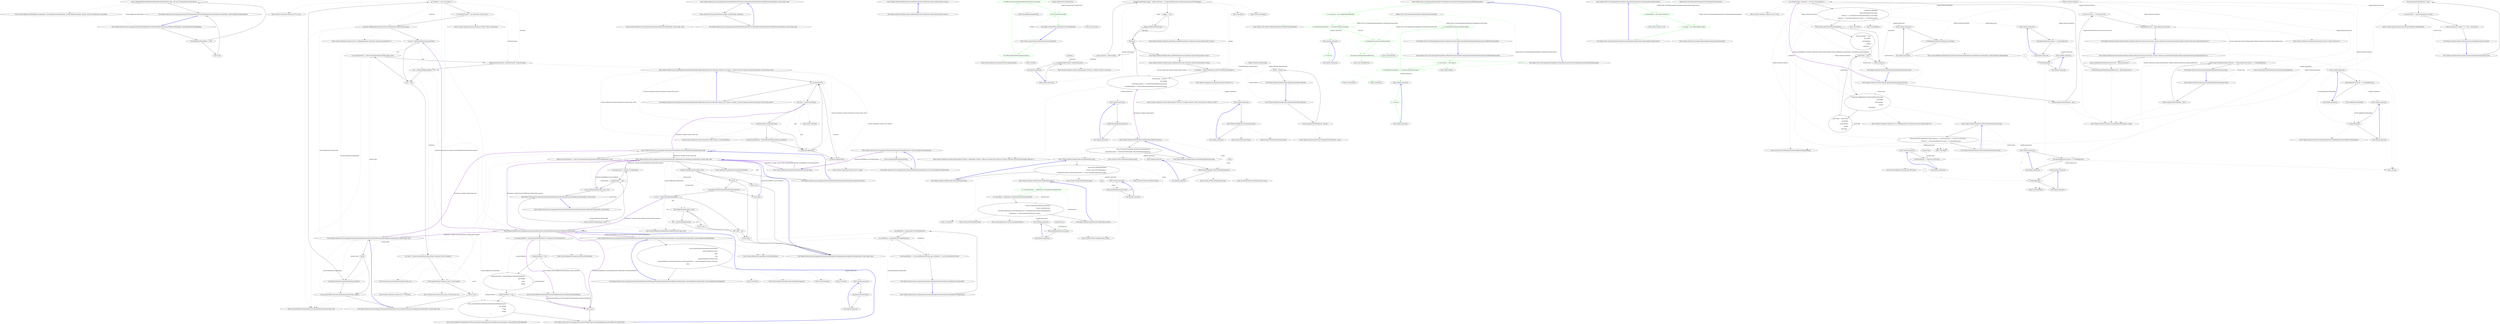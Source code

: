 digraph  {
m0_48 [cluster="System.Reflection.MethodBase.Invoke(object, System.Reflection.BindingFlags, System.Reflection.Binder, object[], System.Globalization.CultureInfo)", file="ExtensionsForMemberInfo.cs", label="Entry System.Reflection.MethodBase.Invoke(object, System.Reflection.BindingFlags, System.Reflection.Binder, object[], System.Globalization.CultureInfo)", span="0-0"];
m0_78 [cluster="System.Collections.Generic.List<T>.List()", file="ExtensionsForMemberInfo.cs", label="Entry System.Collections.Generic.List<T>.List()", span="0-0"];
m0_29 [cluster="Ninject.Infrastructure.Language.ExtensionsForMemberInfo.GetCustomAttributesExtended(System.Reflection.MemberInfo, System.Type, bool)", file="ExtensionsForMemberInfo.cs", label="Entry Ninject.Infrastructure.Language.ExtensionsForMemberInfo.GetCustomAttributesExtended(System.Reflection.MemberInfo, System.Type, bool)", span="180-180"];
m0_30 [cluster="Ninject.Infrastructure.Language.ExtensionsForMemberInfo.GetCustomAttributesExtended(System.Reflection.MemberInfo, System.Type, bool)", file="ExtensionsForMemberInfo.cs", label="return Attribute.GetCustomAttributes(member, attributeType, inherited);", span="183-183"];
m0_31 [cluster="Ninject.Infrastructure.Language.ExtensionsForMemberInfo.GetCustomAttributesExtended(System.Reflection.MemberInfo, System.Type, bool)", file="ExtensionsForMemberInfo.cs", label="Exit Ninject.Infrastructure.Language.ExtensionsForMemberInfo.GetCustomAttributesExtended(System.Reflection.MemberInfo, System.Type, bool)", span="180-180"];
m0_93 [cluster="object.GetType()", file="ExtensionsForMemberInfo.cs", label="Entry object.GetType()", span="0-0"];
m0_80 [cluster="System.Reflection.MemberInfo.GetCustomAttributes(System.Type, bool)", file="ExtensionsForMemberInfo.cs", label="Entry System.Reflection.MemberInfo.GetCustomAttributes(System.Type, bool)", span="0-0"];
m0_94 [cluster="System.Collections.Generic.Dictionary<TKey, TValue>.ContainsKey(TKey)", file="ExtensionsForMemberInfo.cs", label="Entry System.Collections.Generic.Dictionary<TKey, TValue>.ContainsKey(TKey)", span="0-0"];
m0_27 [cluster="System.Reflection.PropertyInfo.GetGetMethod(bool)", file="ExtensionsForMemberInfo.cs", label="Entry System.Reflection.PropertyInfo.GetGetMethod(bool)", span="0-0"];
m0_41 [cluster="System.Reflection.MethodInfo.GetParentDefinition(System.Reflection.BindingFlags)", file="ExtensionsForMemberInfo.cs", label="Entry System.Reflection.MethodInfo.GetParentDefinition(System.Reflection.BindingFlags)", span="225-225"];
m0_82 [cluster="Ninject.Infrastructure.Language.ExtensionsForMemberInfo.AddAttributes(System.Collections.Generic.List<object>, object[], System.Collections.Generic.Dictionary<System.Type, bool>)", file="ExtensionsForMemberInfo.cs", label="Entry Ninject.Infrastructure.Language.ExtensionsForMemberInfo.AddAttributes(System.Collections.Generic.List<object>, object[], System.Collections.Generic.Dictionary<System.Type, bool>)", span="344-344"];
m0_86 [cluster="Ninject.Infrastructure.Language.ExtensionsForMemberInfo.AddAttributes(System.Collections.Generic.List<object>, object[], System.Collections.Generic.Dictionary<System.Type, bool>)", file="ExtensionsForMemberInfo.cs", label=customAttributes, span="359-359"];
m0_88 [cluster="Ninject.Infrastructure.Language.ExtensionsForMemberInfo.AddAttributes(System.Collections.Generic.List<object>, object[], System.Collections.Generic.Dictionary<System.Type, bool>)", file="ExtensionsForMemberInfo.cs", label="!attributeUsages.ContainsKey(type)", span="362-362"];
m0_89 [cluster="Ninject.Infrastructure.Language.ExtensionsForMemberInfo.AddAttributes(System.Collections.Generic.List<object>, object[], System.Collections.Generic.Dictionary<System.Type, bool>)", file="ExtensionsForMemberInfo.cs", label="attributeUsages[type] = InternalGetAttributeUsage(type).Inherited", span="364-364"];
m0_90 [cluster="Ninject.Infrastructure.Language.ExtensionsForMemberInfo.AddAttributes(System.Collections.Generic.List<object>, object[], System.Collections.Generic.Dictionary<System.Type, bool>)", file="ExtensionsForMemberInfo.cs", label="attributeUsages[type]", span="367-367"];
m0_91 [cluster="Ninject.Infrastructure.Language.ExtensionsForMemberInfo.AddAttributes(System.Collections.Generic.List<object>, object[], System.Collections.Generic.Dictionary<System.Type, bool>)", file="ExtensionsForMemberInfo.cs", label="attributes.Add(attribute)", span="369-369"];
m0_87 [cluster="Ninject.Infrastructure.Language.ExtensionsForMemberInfo.AddAttributes(System.Collections.Generic.List<object>, object[], System.Collections.Generic.Dictionary<System.Type, bool>)", file="ExtensionsForMemberInfo.cs", label="Type type = attribute.GetType()", span="361-361"];
m0_92 [cluster="Ninject.Infrastructure.Language.ExtensionsForMemberInfo.AddAttributes(System.Collections.Generic.List<object>, object[], System.Collections.Generic.Dictionary<System.Type, bool>)", file="ExtensionsForMemberInfo.cs", label="Exit Ninject.Infrastructure.Language.ExtensionsForMemberInfo.AddAttributes(System.Collections.Generic.List<object>, object[], System.Collections.Generic.Dictionary<System.Type, bool>)", span="344-344"];
m0_32 [cluster="System.Attribute.GetCustomAttributes(System.Reflection.MemberInfo, System.Type, bool)", file="ExtensionsForMemberInfo.cs", label="Entry System.Attribute.GetCustomAttributes(System.Reflection.MemberInfo, System.Type, bool)", span="0-0"];
m0_3 [cluster="System.Reflection.MemberInfo.HasAttribute(System.Type)", file="ExtensionsForMemberInfo.cs", label="Entry System.Reflection.MemberInfo.HasAttribute(System.Type)", span="73-73"];
m0_12 [cluster="Ninject.Infrastructure.Language.ExtensionsForMemberInfo.GetPropertyFromDeclaredType(System.Reflection.MemberInfo, System.Reflection.PropertyInfo, System.Reflection.BindingFlags)", file="ExtensionsForMemberInfo.cs", label="Entry Ninject.Infrastructure.Language.ExtensionsForMemberInfo.GetPropertyFromDeclaredType(System.Reflection.MemberInfo, System.Reflection.PropertyInfo, System.Reflection.BindingFlags)", span="99-99"];
m0_13 [cluster="Ninject.Infrastructure.Language.ExtensionsForMemberInfo.GetPropertyFromDeclaredType(System.Reflection.MemberInfo, System.Reflection.PropertyInfo, System.Reflection.BindingFlags)", file="ExtensionsForMemberInfo.cs", label="return memberInfo.DeclaringType.GetProperty(\r\n                propertyDefinition.Name,\r\n                flags,\r\n                null,\r\n                propertyDefinition.PropertyType,\r\n                propertyDefinition.GetIndexParameters().Select(parameter => parameter.ParameterType).ToArray(),\r\n                null);", span="120-126"];
m0_14 [cluster="Ninject.Infrastructure.Language.ExtensionsForMemberInfo.GetPropertyFromDeclaredType(System.Reflection.MemberInfo, System.Reflection.PropertyInfo, System.Reflection.BindingFlags)", file="ExtensionsForMemberInfo.cs", label="Exit Ninject.Infrastructure.Language.ExtensionsForMemberInfo.GetPropertyFromDeclaredType(System.Reflection.MemberInfo, System.Reflection.PropertyInfo, System.Reflection.BindingFlags)", span="99-99"];
m0_11 [cluster="System.Reflection.MemberInfo.IsDefined(System.Type, bool)", file="ExtensionsForMemberInfo.cs", label="Entry System.Reflection.MemberInfo.IsDefined(System.Type, bool)", span="0-0"];
m0_61 [cluster="Ninject.Infrastructure.Language.ExtensionsForMemberInfo.InternalGetAttributeUsage(System.Type)", file="ExtensionsForMemberInfo.cs", label="Entry Ninject.Infrastructure.Language.ExtensionsForMemberInfo.InternalGetAttributeUsage(System.Type)", span="374-374"];
m0_96 [cluster="Ninject.Infrastructure.Language.ExtensionsForMemberInfo.InternalGetAttributeUsage(System.Type)", file="ExtensionsForMemberInfo.cs", label="object[] customAttributes = type.GetCustomAttributes(typeof(AttributeUsageAttribute), true)", span="377-377"];
m0_97 [cluster="Ninject.Infrastructure.Language.ExtensionsForMemberInfo.InternalGetAttributeUsage(System.Type)", file="ExtensionsForMemberInfo.cs", label="return (AttributeUsageAttribute)customAttributes[0];", span="378-378"];
m0_98 [cluster="Ninject.Infrastructure.Language.ExtensionsForMemberInfo.InternalGetAttributeUsage(System.Type)", file="ExtensionsForMemberInfo.cs", label="Exit Ninject.Infrastructure.Language.ExtensionsForMemberInfo.InternalGetAttributeUsage(System.Type)", span="374-374"];
m0_62 [cluster="Ninject.Infrastructure.Language.ExtensionsForMemberInfo.GetCustomAttributes(System.Reflection.PropertyInfo, System.Type, bool)", file="ExtensionsForMemberInfo.cs", label="Entry Ninject.Infrastructure.Language.ExtensionsForMemberInfo.GetCustomAttributes(System.Reflection.PropertyInfo, System.Type, bool)", span="307-307"];
m0_63 [cluster="Ninject.Infrastructure.Language.ExtensionsForMemberInfo.GetCustomAttributes(System.Reflection.PropertyInfo, System.Type, bool)", file="ExtensionsForMemberInfo.cs", label=inherit, span="309-309"];
m0_64 [cluster="Ninject.Infrastructure.Language.ExtensionsForMemberInfo.GetCustomAttributes(System.Reflection.PropertyInfo, System.Type, bool)", file="ExtensionsForMemberInfo.cs", label="InternalGetAttributeUsage(attributeType).Inherited", span="311-311"];
m0_67 [cluster="Ninject.Infrastructure.Language.ExtensionsForMemberInfo.GetCustomAttributes(System.Reflection.PropertyInfo, System.Type, bool)", file="ExtensionsForMemberInfo.cs", label="attributes.AddRange(propertyInfo.GetCustomAttributes(attributeType, false))", span="319-319"];
m0_68 [cluster="Ninject.Infrastructure.Language.ExtensionsForMemberInfo.GetCustomAttributes(System.Reflection.PropertyInfo, System.Type, bool)", file="ExtensionsForMemberInfo.cs", label="var info = GetParentDefinition(propertyInfo)", span="320-320"];
m0_70 [cluster="Ninject.Infrastructure.Language.ExtensionsForMemberInfo.GetCustomAttributes(System.Reflection.PropertyInfo, System.Type, bool)", file="ExtensionsForMemberInfo.cs", label="var customAttributes = info.GetCustomAttributes(attributeType, false)", span="324-324"];
m0_73 [cluster="Ninject.Infrastructure.Language.ExtensionsForMemberInfo.GetCustomAttributes(System.Reflection.PropertyInfo, System.Type, bool)", file="ExtensionsForMemberInfo.cs", label="var result = Array.CreateInstance(attributeType, attributes.Count) as object[]", span="330-330"];
m0_76 [cluster="Ninject.Infrastructure.Language.ExtensionsForMemberInfo.GetCustomAttributes(System.Reflection.PropertyInfo, System.Type, bool)", file="ExtensionsForMemberInfo.cs", label="return propertyInfo.GetCustomAttributes(attributeType, inherit);", span="340-340"];
m0_65 [cluster="Ninject.Infrastructure.Language.ExtensionsForMemberInfo.GetCustomAttributes(System.Reflection.PropertyInfo, System.Type, bool)", file="ExtensionsForMemberInfo.cs", label="var attributes = new List<object>()", span="314-314"];
m0_66 [cluster="Ninject.Infrastructure.Language.ExtensionsForMemberInfo.GetCustomAttributes(System.Reflection.PropertyInfo, System.Type, bool)", file="ExtensionsForMemberInfo.cs", label="var attributeUsages = new Dictionary<Type, bool>()", span="318-318"];
m0_71 [cluster="Ninject.Infrastructure.Language.ExtensionsForMemberInfo.GetCustomAttributes(System.Reflection.PropertyInfo, System.Type, bool)", file="ExtensionsForMemberInfo.cs", label="AddAttributes(attributes, customAttributes, attributeUsages)", span="325-325"];
m0_74 [cluster="Ninject.Infrastructure.Language.ExtensionsForMemberInfo.GetCustomAttributes(System.Reflection.PropertyInfo, System.Type, bool)", file="ExtensionsForMemberInfo.cs", label="Array.Copy(attributes.ToArray(), result, result.Length)", span="331-331"];
m0_69 [cluster="Ninject.Infrastructure.Language.ExtensionsForMemberInfo.GetCustomAttributes(System.Reflection.PropertyInfo, System.Type, bool)", file="ExtensionsForMemberInfo.cs", label="info != null", span="321-321"];
m0_72 [cluster="Ninject.Infrastructure.Language.ExtensionsForMemberInfo.GetCustomAttributes(System.Reflection.PropertyInfo, System.Type, bool)", file="ExtensionsForMemberInfo.cs", label="info = GetParentDefinition(info)", span="322-322"];
m0_75 [cluster="Ninject.Infrastructure.Language.ExtensionsForMemberInfo.GetCustomAttributes(System.Reflection.PropertyInfo, System.Type, bool)", file="ExtensionsForMemberInfo.cs", label="return result;", span="332-332"];
m0_77 [cluster="Ninject.Infrastructure.Language.ExtensionsForMemberInfo.GetCustomAttributes(System.Reflection.PropertyInfo, System.Type, bool)", file="ExtensionsForMemberInfo.cs", label="Exit Ninject.Infrastructure.Language.ExtensionsForMemberInfo.GetCustomAttributes(System.Reflection.PropertyInfo, System.Type, bool)", span="307-307"];
m0_17 [cluster="Unk.ToArray", file="ExtensionsForMemberInfo.cs", label="Entry Unk.ToArray", span=""];
m0_4 [cluster="Ninject.Infrastructure.Language.ExtensionsForMemberInfo.HasAttribute(System.Reflection.MemberInfo, System.Type)", file="ExtensionsForMemberInfo.cs", label="Entry Ninject.Infrastructure.Language.ExtensionsForMemberInfo.HasAttribute(System.Reflection.MemberInfo, System.Type)", span="73-73"];
m0_5 [cluster="Ninject.Infrastructure.Language.ExtensionsForMemberInfo.HasAttribute(System.Reflection.MemberInfo, System.Type)", file="ExtensionsForMemberInfo.cs", label="var propertyInfo = member as PropertyInfo", span="75-75"];
m0_7 [cluster="Ninject.Infrastructure.Language.ExtensionsForMemberInfo.HasAttribute(System.Reflection.MemberInfo, System.Type)", file="ExtensionsForMemberInfo.cs", label="return IsDefined(propertyInfo, type, true);", span="78-78"];
m0_8 [cluster="Ninject.Infrastructure.Language.ExtensionsForMemberInfo.HasAttribute(System.Reflection.MemberInfo, System.Type)", file="ExtensionsForMemberInfo.cs", label="return member.IsDefined(type, true);", span="89-89"];
m0_6 [cluster="Ninject.Infrastructure.Language.ExtensionsForMemberInfo.HasAttribute(System.Reflection.MemberInfo, System.Type)", file="ExtensionsForMemberInfo.cs", label="propertyInfo != null", span="76-76"];
m0_9 [cluster="Ninject.Infrastructure.Language.ExtensionsForMemberInfo.HasAttribute(System.Reflection.MemberInfo, System.Type)", file="ExtensionsForMemberInfo.cs", label="Exit Ninject.Infrastructure.Language.ExtensionsForMemberInfo.HasAttribute(System.Reflection.MemberInfo, System.Type)", span="73-73"];
m0_15 [cluster="System.Reflection.PropertyInfo.GetIndexParameters()", file="ExtensionsForMemberInfo.cs", label="Entry System.Reflection.PropertyInfo.GetIndexParameters()", span="0-0"];
m0_28 [cluster="System.Reflection.PropertyInfo.GetSetMethod(bool)", file="ExtensionsForMemberInfo.cs", label="Entry System.Reflection.PropertyInfo.GetSetMethod(bool)", span="0-0"];
m0_83 [cluster="System.Array.CreateInstance(System.Type, int)", file="ExtensionsForMemberInfo.cs", label="Entry System.Array.CreateInstance(System.Type, int)", span="0-0"];
m0_79 [cluster="System.Collections.Generic.Dictionary<TKey, TValue>.Dictionary()", file="ExtensionsForMemberInfo.cs", label="Entry System.Collections.Generic.Dictionary<TKey, TValue>.Dictionary()", span="0-0"];
m0_84 [cluster="System.Collections.Generic.List<T>.ToArray()", file="ExtensionsForMemberInfo.cs", label="Entry System.Collections.Generic.List<T>.ToArray()", span="0-0"];
m0_10 [cluster="Ninject.Infrastructure.Language.ExtensionsForMemberInfo.IsDefined(System.Reflection.PropertyInfo, System.Type, bool)", file="ExtensionsForMemberInfo.cs", label="Entry Ninject.Infrastructure.Language.ExtensionsForMemberInfo.IsDefined(System.Reflection.PropertyInfo, System.Type, bool)", span="272-272"];
m0_49 [cluster="Ninject.Infrastructure.Language.ExtensionsForMemberInfo.IsDefined(System.Reflection.PropertyInfo, System.Type, bool)", file="ExtensionsForMemberInfo.cs", label="element.IsDefined(attributeType, false)", span="274-274"];
m0_51 [cluster="Ninject.Infrastructure.Language.ExtensionsForMemberInfo.IsDefined(System.Reflection.PropertyInfo, System.Type, bool)", file="ExtensionsForMemberInfo.cs", label=inherit, span="279-279"];
m0_52 [cluster="Ninject.Infrastructure.Language.ExtensionsForMemberInfo.IsDefined(System.Reflection.PropertyInfo, System.Type, bool)", file="ExtensionsForMemberInfo.cs", label="!InternalGetAttributeUsage(attributeType).Inherited", span="281-281"];
m0_54 [cluster="Ninject.Infrastructure.Language.ExtensionsForMemberInfo.IsDefined(System.Reflection.PropertyInfo, System.Type, bool)", file="ExtensionsForMemberInfo.cs", label="var info = GetParentDefinition(element)", span="286-286"];
m0_56 [cluster="Ninject.Infrastructure.Language.ExtensionsForMemberInfo.IsDefined(System.Reflection.PropertyInfo, System.Type, bool)", file="ExtensionsForMemberInfo.cs", label="info.IsDefined(attributeType, false)", span="290-290"];
m0_50 [cluster="Ninject.Infrastructure.Language.ExtensionsForMemberInfo.IsDefined(System.Reflection.PropertyInfo, System.Type, bool)", file="ExtensionsForMemberInfo.cs", label="return true;", span="276-276"];
m0_59 [cluster="Ninject.Infrastructure.Language.ExtensionsForMemberInfo.IsDefined(System.Reflection.PropertyInfo, System.Type, bool)", file="ExtensionsForMemberInfo.cs", label="return false;", span="298-298"];
m0_53 [cluster="Ninject.Infrastructure.Language.ExtensionsForMemberInfo.IsDefined(System.Reflection.PropertyInfo, System.Type, bool)", file="ExtensionsForMemberInfo.cs", label="return false;", span="283-283"];
m0_55 [cluster="Ninject.Infrastructure.Language.ExtensionsForMemberInfo.IsDefined(System.Reflection.PropertyInfo, System.Type, bool)", file="ExtensionsForMemberInfo.cs", label="info != null", span="287-287"];
m0_58 [cluster="Ninject.Infrastructure.Language.ExtensionsForMemberInfo.IsDefined(System.Reflection.PropertyInfo, System.Type, bool)", file="ExtensionsForMemberInfo.cs", label="info = GetParentDefinition(info)", span="288-288"];
m0_57 [cluster="Ninject.Infrastructure.Language.ExtensionsForMemberInfo.IsDefined(System.Reflection.PropertyInfo, System.Type, bool)", file="ExtensionsForMemberInfo.cs", label="return true;", span="292-292"];
m0_60 [cluster="Ninject.Infrastructure.Language.ExtensionsForMemberInfo.IsDefined(System.Reflection.PropertyInfo, System.Type, bool)", file="ExtensionsForMemberInfo.cs", label="Exit Ninject.Infrastructure.Language.ExtensionsForMemberInfo.IsDefined(System.Reflection.PropertyInfo, System.Type, bool)", span="272-272"];
m0_18 [cluster="Unk.GetProperty", file="ExtensionsForMemberInfo.cs", label="Entry Unk.GetProperty", span=""];
m0_43 [cluster="Ninject.Infrastructure.Language.ExtensionsForMemberInfo.GetParentDefinition(System.Reflection.MethodInfo, System.Reflection.BindingFlags)", file="ExtensionsForMemberInfo.cs", label="Entry Ninject.Infrastructure.Language.ExtensionsForMemberInfo.GetParentDefinition(System.Reflection.MethodInfo, System.Reflection.BindingFlags)", span="225-225"];
m0_44 [cluster="Ninject.Infrastructure.Language.ExtensionsForMemberInfo.GetParentDefinition(System.Reflection.MethodInfo, System.Reflection.BindingFlags)", file="ExtensionsForMemberInfo.cs", label="ParentDefinitionMethodInfo == null", span="261-261"];
m0_46 [cluster="Ninject.Infrastructure.Language.ExtensionsForMemberInfo.GetParentDefinition(System.Reflection.MethodInfo, System.Reflection.BindingFlags)", file="ExtensionsForMemberInfo.cs", label="return (MethodInfo)ParentDefinitionMethodInfo.Invoke(method, flags, null, null, CultureInfo.InvariantCulture);", span="266-266"];
m0_45 [cluster="Ninject.Infrastructure.Language.ExtensionsForMemberInfo.GetParentDefinition(System.Reflection.MethodInfo, System.Reflection.BindingFlags)", file="ExtensionsForMemberInfo.cs", label="return null;", span="263-263"];
m0_47 [cluster="Ninject.Infrastructure.Language.ExtensionsForMemberInfo.GetParentDefinition(System.Reflection.MethodInfo, System.Reflection.BindingFlags)", file="ExtensionsForMemberInfo.cs", label="Exit Ninject.Infrastructure.Language.ExtensionsForMemberInfo.GetParentDefinition(System.Reflection.MethodInfo, System.Reflection.BindingFlags)", span="225-225"];
m0_0 [cluster="Ninject.Infrastructure.Language.ExtensionsForMemberInfo.HasAttribute<T>(System.Reflection.MemberInfo)", file="ExtensionsForMemberInfo.cs", label="Entry Ninject.Infrastructure.Language.ExtensionsForMemberInfo.HasAttribute<T>(System.Reflection.MemberInfo)", span="60-60"];
m0_1 [cluster="Ninject.Infrastructure.Language.ExtensionsForMemberInfo.HasAttribute<T>(System.Reflection.MemberInfo)", file="ExtensionsForMemberInfo.cs", label="return member.HasAttribute(typeof(T));", span="62-62"];
m0_2 [cluster="Ninject.Infrastructure.Language.ExtensionsForMemberInfo.HasAttribute<T>(System.Reflection.MemberInfo)", file="ExtensionsForMemberInfo.cs", label="Exit Ninject.Infrastructure.Language.ExtensionsForMemberInfo.HasAttribute<T>(System.Reflection.MemberInfo)", span="60-60"];
m0_22 [cluster="Ninject.Infrastructure.Language.ExtensionsForMemberInfo.IsPrivate(System.Reflection.PropertyInfo)", file="ExtensionsForMemberInfo.cs", label="Entry Ninject.Infrastructure.Language.ExtensionsForMemberInfo.IsPrivate(System.Reflection.PropertyInfo)", span="153-153"];
m0_23 [cluster="Ninject.Infrastructure.Language.ExtensionsForMemberInfo.IsPrivate(System.Reflection.PropertyInfo)", file="ExtensionsForMemberInfo.cs", label="var getMethod = propertyInfo.GetGetMethod(true)", span="156-156"];
m0_24 [cluster="Ninject.Infrastructure.Language.ExtensionsForMemberInfo.IsPrivate(System.Reflection.PropertyInfo)", file="ExtensionsForMemberInfo.cs", label="var setMethod = propertyInfo.GetSetMethod(true)", span="157-157"];
m0_25 [cluster="Ninject.Infrastructure.Language.ExtensionsForMemberInfo.IsPrivate(System.Reflection.PropertyInfo)", file="ExtensionsForMemberInfo.cs", label="return (getMethod == null || getMethod.IsPrivate) && (setMethod == null || setMethod.IsPrivate);", span="162-162"];
m0_26 [cluster="Ninject.Infrastructure.Language.ExtensionsForMemberInfo.IsPrivate(System.Reflection.PropertyInfo)", file="ExtensionsForMemberInfo.cs", label="Exit Ninject.Infrastructure.Language.ExtensionsForMemberInfo.IsPrivate(System.Reflection.PropertyInfo)", span="153-153"];
m0_33 [cluster="Ninject.Infrastructure.Language.ExtensionsForMemberInfo.GetParentDefinition(System.Reflection.PropertyInfo)", file="ExtensionsForMemberInfo.cs", label="Entry Ninject.Infrastructure.Language.ExtensionsForMemberInfo.GetParentDefinition(System.Reflection.PropertyInfo)", span="196-196"];
m0_34 [cluster="Ninject.Infrastructure.Language.ExtensionsForMemberInfo.GetParentDefinition(System.Reflection.PropertyInfo)", file="ExtensionsForMemberInfo.cs", label="var propertyMethod = property.GetGetMethod(true) ?? property.GetSetMethod(true)", span="200-200"];
m0_38 [cluster="Ninject.Infrastructure.Language.ExtensionsForMemberInfo.GetParentDefinition(System.Reflection.PropertyInfo)", file="ExtensionsForMemberInfo.cs", label="return propertyMethod.GetPropertyFromDeclaredType(property\r\n#if !WINRT\r\n                        , Flags\r\n#endif\r\n                        );", span="214-218"];
m0_35 [cluster="Ninject.Infrastructure.Language.ExtensionsForMemberInfo.GetParentDefinition(System.Reflection.PropertyInfo)", file="ExtensionsForMemberInfo.cs", label="propertyMethod != null", span="205-205"];
m0_36 [cluster="Ninject.Infrastructure.Language.ExtensionsForMemberInfo.GetParentDefinition(System.Reflection.PropertyInfo)", file="ExtensionsForMemberInfo.cs", label="propertyMethod = propertyMethod.GetParentDefinition(\r\n#if !WINRT\r\n                    Flags\r\n#endif\r\n                    )", span="207-211"];
m0_39 [cluster="Ninject.Infrastructure.Language.ExtensionsForMemberInfo.GetParentDefinition(System.Reflection.PropertyInfo)", file="ExtensionsForMemberInfo.cs", label="return null;", span="222-222"];
m0_37 [cluster="Ninject.Infrastructure.Language.ExtensionsForMemberInfo.GetParentDefinition(System.Reflection.PropertyInfo)", file="ExtensionsForMemberInfo.cs", label="propertyMethod != null", span="212-212"];
m0_40 [cluster="Ninject.Infrastructure.Language.ExtensionsForMemberInfo.GetParentDefinition(System.Reflection.PropertyInfo)", file="ExtensionsForMemberInfo.cs", label="Exit Ninject.Infrastructure.Language.ExtensionsForMemberInfo.GetParentDefinition(System.Reflection.PropertyInfo)", span="196-196"];
m0_19 [cluster="lambda expression", file="ExtensionsForMemberInfo.cs", label="Entry lambda expression", span="125-125"];
m0_20 [cluster="lambda expression", file="ExtensionsForMemberInfo.cs", label="parameter.ParameterType", span="125-125"];
m0_21 [cluster="lambda expression", file="ExtensionsForMemberInfo.cs", label="Exit lambda expression", span="125-125"];
m0_16 [cluster="Unk.Select", file="ExtensionsForMemberInfo.cs", label="Entry Unk.Select", span=""];
m0_81 [cluster="System.Collections.Generic.List<T>.AddRange(System.Collections.Generic.IEnumerable<T>)", file="ExtensionsForMemberInfo.cs", label="Entry System.Collections.Generic.List<T>.AddRange(System.Collections.Generic.IEnumerable<T>)", span="0-0"];
m0_95 [cluster="System.Collections.Generic.List<T>.Add(T)", file="ExtensionsForMemberInfo.cs", label="Entry System.Collections.Generic.List<T>.Add(T)", span="0-0"];
m0_85 [cluster="System.Array.Copy(System.Array, System.Array, int)", file="ExtensionsForMemberInfo.cs", label="Entry System.Array.Copy(System.Array, System.Array, int)", span="0-0"];
m0_42 [cluster="System.Reflection.MemberInfo.GetPropertyFromDeclaredType(System.Reflection.PropertyInfo, System.Reflection.BindingFlags)", file="ExtensionsForMemberInfo.cs", label="Entry System.Reflection.MemberInfo.GetPropertyFromDeclaredType(System.Reflection.PropertyInfo, System.Reflection.BindingFlags)", span="99-99"];
m1_0 [cluster="Ninject.Modules.IModuleLoader.LoadModules(System.Collections.Generic.IEnumerable<string>)", file="IModuleLoader.cs", label="Entry Ninject.Modules.IModuleLoader.LoadModules(System.Collections.Generic.IEnumerable<string>)", span="33-33"];
m1_1 [cluster="Ninject.Modules.IModuleLoader.LoadModules(System.Collections.Generic.IEnumerable<string>)", file="IModuleLoader.cs", label="Exit Ninject.Modules.IModuleLoader.LoadModules(System.Collections.Generic.IEnumerable<string>)", span="33-33"];
m3_7 [cluster="Unk.AddExecutionAssembly", file="MainActivity.cs", label="Entry Unk.AddExecutionAssembly", span=""];
m3_0 [cluster="Ninject.Android.Tests.MainActivity.OnCreate(Bundle)", file="MainActivity.cs", label="Entry Ninject.Android.Tests.MainActivity.OnCreate(Bundle)", span="17-17"];
m3_1 [cluster="Ninject.Android.Tests.MainActivity.OnCreate(Bundle)", color=green, community=0, file="MainActivity.cs", label="30: Add(Assembly.GetExecutingAssembly())", span="20-20"];
m3_2 [cluster="Ninject.Android.Tests.MainActivity.OnCreate(Bundle)", color=green, community=0, file="MainActivity.cs", label="10: AddExecutionAssembly(typeof(ExceptionUtility).Assembly)", span="22-22"];
m3_3 [cluster="Ninject.Android.Tests.MainActivity.OnCreate(Bundle)", color=green, community=0, file="MainActivity.cs", label="30: base.OnCreate(bundle)", span="36-36"];
m3_4 [cluster="Ninject.Android.Tests.MainActivity.OnCreate(Bundle)", file="MainActivity.cs", label="Exit Ninject.Android.Tests.MainActivity.OnCreate(Bundle)", span="17-17"];
m3_8 [cluster="Unk.OnCreate", file="MainActivity.cs", label="Entry Unk.OnCreate", span=""];
m3_5 [cluster="System.Reflection.Assembly.GetExecutingAssembly()", file="MainActivity.cs", label="Entry System.Reflection.Assembly.GetExecutingAssembly()", span="0-0"];
m3_6 [cluster="Unk.Add", file="MainActivity.cs", label="Entry Unk.Add", span=""];
m3_9 [file="MainActivity.cs", label="Ninject.Android.Tests.MainActivity", span=""];
m4_32 [cluster="System.Collections.Generic.IEnumerable<TSource>.Contains<TSource>(TSource)", file="ModuleLoader.cs", label="Entry System.Collections.Generic.IEnumerable<TSource>.Contains<TSource>(TSource)", span="0-0"];
m4_45 [cluster="System.IO.Path.GetFullPath(string)", file="ModuleLoader.cs", label="Entry System.IO.Path.GetFullPath(string)", span="0-0"];
m4_23 [cluster="Ninject.Modules.ModuleLoader.GetFilesMatchingPattern(string)", file="ModuleLoader.cs", label="Entry Ninject.Modules.ModuleLoader.GetFilesMatchingPattern(string)", span="91-91"];
m4_33 [cluster="Ninject.Modules.ModuleLoader.GetFilesMatchingPattern(string)", file="ModuleLoader.cs", label="return NormalizePaths(Path.GetDirectoryName(pattern))\r\n                    .SelectMany(path => Directory.GetFiles(path, Path.GetFileName(pattern)));", span="93-94"];
m4_34 [cluster="Ninject.Modules.ModuleLoader.GetFilesMatchingPattern(string)", file="ModuleLoader.cs", label="Exit Ninject.Modules.ModuleLoader.GetFilesMatchingPattern(string)", span="91-91"];
m4_41 [cluster="System.IO.Directory.GetFiles(string, string)", file="ModuleLoader.cs", label="Entry System.IO.Directory.GetFiles(string, string)", span="0-0"];
m4_40 [cluster="System.IO.Path.GetFileName(string)", file="ModuleLoader.cs", label="Entry System.IO.Path.GetFileName(string)", span="0-0"];
m4_0 [cluster="Ninject.Modules.ModuleLoader.ModuleLoader(Ninject.IKernel)", file="ModuleLoader.cs", label="Entry Ninject.Modules.ModuleLoader.ModuleLoader(Ninject.IKernel)", span="37-37"];
m4_2 [cluster="Ninject.Modules.ModuleLoader.ModuleLoader(Ninject.IKernel)", file="ModuleLoader.cs", label="Kernel = kernel", span="40-40"];
m4_1 [cluster="Ninject.Modules.ModuleLoader.ModuleLoader(Ninject.IKernel)", file="ModuleLoader.cs", label="Ensure.ArgumentNotNull(kernel, ''kernel'')", span="39-39"];
m4_3 [cluster="Ninject.Modules.ModuleLoader.ModuleLoader(Ninject.IKernel)", file="ModuleLoader.cs", label="Exit Ninject.Modules.ModuleLoader.ModuleLoader(Ninject.IKernel)", span="37-37"];
m4_35 [cluster="System.IO.Path.GetDirectoryName(string)", file="ModuleLoader.cs", label="Entry System.IO.Path.GetDirectoryName(string)", span="0-0"];
m4_36 [cluster="Ninject.Modules.ModuleLoader.NormalizePaths(string)", file="ModuleLoader.cs", label="Entry Ninject.Modules.ModuleLoader.NormalizePaths(string)", span="97-97"];
m4_42 [cluster="Ninject.Modules.ModuleLoader.NormalizePaths(string)", file="ModuleLoader.cs", label="return Path.IsPathRooted(path)\r\n                        ? new[] { Path.GetFullPath(path) }\r\n                        : GetBaseDirectories().Select(baseDirectory => Path.Combine(baseDirectory, path));", span="99-101"];
m4_43 [cluster="Ninject.Modules.ModuleLoader.NormalizePaths(string)", file="ModuleLoader.cs", label="Exit Ninject.Modules.ModuleLoader.NormalizePaths(string)", span="97-97"];
m4_27 [cluster="System.IO.Path.GetExtension(string)", file="ModuleLoader.cs", label="Entry System.IO.Path.GetExtension(string)", span="0-0"];
m4_17 [cluster="Unk.Where", file="ModuleLoader.cs", label="Entry Unk.Where", span=""];
m4_4 [cluster="Ninject.Infrastructure.Ensure.ArgumentNotNull(object, string)", file="ModuleLoader.cs", label="Entry Ninject.Infrastructure.Ensure.ArgumentNotNull(object, string)", span="17-17"];
m4_46 [cluster="Ninject.Modules.ModuleLoader.GetBaseDirectories()", file="ModuleLoader.cs", label="Entry Ninject.Modules.ModuleLoader.GetBaseDirectories()", span="104-104"];
m4_52 [cluster="Ninject.Modules.ModuleLoader.GetBaseDirectories()", color=green, community=0, file="ModuleLoader.cs", label="19: var baseDirectory = AppDomain.CurrentDomain.BaseDirectory", span="109-109"];
m4_53 [cluster="Ninject.Modules.ModuleLoader.GetBaseDirectories()", file="ModuleLoader.cs", label="var searchPath = AppDomain.CurrentDomain.RelativeSearchPath", span="110-110"];
m4_54 [cluster="Ninject.Modules.ModuleLoader.GetBaseDirectories()", file="ModuleLoader.cs", label="return String.IsNullOrEmpty(searchPath) \r\n                ? new[] {baseDirectory} \r\n                : searchPath.Split(new[] {Path.PathSeparator}, StringSplitOptions.RemoveEmptyEntries)\r\n                    .Select(path => Path.Combine(baseDirectory, path));", span="112-115"];
m4_55 [cluster="Ninject.Modules.ModuleLoader.GetBaseDirectories()", file="ModuleLoader.cs", label="Exit Ninject.Modules.ModuleLoader.GetBaseDirectories()", span="104-104"];
m4_15 [cluster="System.Collections.Generic.IEnumerable<TSource>.SelectMany<TSource, TResult>(System.Func<TSource, System.Collections.Generic.IEnumerable<TResult>>)", file="ModuleLoader.cs", label="Entry System.Collections.Generic.IEnumerable<TSource>.SelectMany<TSource, TResult>(System.Func<TSource, System.Collections.Generic.IEnumerable<TResult>>)", span="0-0"];
m4_14 [cluster="Ninject.Components.IComponentContainer.GetAll<T>()", file="ModuleLoader.cs", label="Entry Ninject.Components.IComponentContainer.GetAll<T>()", span="66-66"];
m4_5 [cluster="Ninject.Modules.ModuleLoader.LoadModules(System.Collections.Generic.IEnumerable<string>)", file="ModuleLoader.cs", label="Entry Ninject.Modules.ModuleLoader.LoadModules(System.Collections.Generic.IEnumerable<string>)", span="53-53"];
m4_7 [cluster="Ninject.Modules.ModuleLoader.LoadModules(System.Collections.Generic.IEnumerable<string>)", file="ModuleLoader.cs", label="var fileGroups = patterns\r\n#if !WINRT\r\n                .SelectMany(pattern => GetFilesMatchingPattern(pattern))\r\n                .GroupBy(filename => Path.GetExtension(filename).ToLowerInvariant())", span="60-63"];
m4_6 [cluster="Ninject.Modules.ModuleLoader.LoadModules(System.Collections.Generic.IEnumerable<string>)", file="ModuleLoader.cs", label="var plugins = Kernel.Components.GetAll<IModuleLoaderPlugin>()", span="58-58"];
m4_8 [cluster="Ninject.Modules.ModuleLoader.LoadModules(System.Collections.Generic.IEnumerable<string>)", file="ModuleLoader.cs", label=fileGroups, span="68-68"];
m4_10 [cluster="Ninject.Modules.ModuleLoader.LoadModules(System.Collections.Generic.IEnumerable<string>)", file="ModuleLoader.cs", label="IModuleLoaderPlugin plugin = plugins.Where(p => p.SupportedExtensions.Contains(extension)).FirstOrDefault()", span="71-71"];
m4_12 [cluster="Ninject.Modules.ModuleLoader.LoadModules(System.Collections.Generic.IEnumerable<string>)", file="ModuleLoader.cs", label="plugin.LoadModules(fileGroup)", span="77-77"];
m4_11 [cluster="Ninject.Modules.ModuleLoader.LoadModules(System.Collections.Generic.IEnumerable<string>)", file="ModuleLoader.cs", label="plugin != null", span="73-73"];
m4_9 [cluster="Ninject.Modules.ModuleLoader.LoadModules(System.Collections.Generic.IEnumerable<string>)", file="ModuleLoader.cs", label="string extension = fileGroup.Key", span="70-70"];
m4_13 [cluster="Ninject.Modules.ModuleLoader.LoadModules(System.Collections.Generic.IEnumerable<string>)", file="ModuleLoader.cs", label="Exit Ninject.Modules.ModuleLoader.LoadModules(System.Collections.Generic.IEnumerable<string>)", span="53-53"];
m4_56 [cluster="string.IsNullOrEmpty(string)", file="ModuleLoader.cs", label="Entry string.IsNullOrEmpty(string)", span="0-0"];
m4_57 [cluster="string.Split(char[], System.StringSplitOptions)", file="ModuleLoader.cs", label="Entry string.Split(char[], System.StringSplitOptions)", span="0-0"];
m4_29 [cluster="lambda expression", file="ModuleLoader.cs", label="Entry lambda expression", span="71-71"];
m4_59 [cluster="lambda expression", file="ModuleLoader.cs", label="Path.Combine(baseDirectory, path)", span="115-115"];
m4_58 [cluster="lambda expression", file="ModuleLoader.cs", label="Entry lambda expression", span="115-115"];
m4_60 [cluster="lambda expression", file="ModuleLoader.cs", label="Exit lambda expression", span="115-115"];
m4_48 [cluster="lambda expression", file="ModuleLoader.cs", label="Entry lambda expression", span="101-101"];
m4_49 [cluster="lambda expression", file="ModuleLoader.cs", label="Path.Combine(baseDirectory, path)", span="101-101"];
m4_50 [cluster="lambda expression", file="ModuleLoader.cs", label="Exit lambda expression", span="101-101"];
m4_37 [cluster="lambda expression", file="ModuleLoader.cs", label="Entry lambda expression", span="94-94"];
m4_21 [cluster="lambda expression", file="ModuleLoader.cs", label="GetFilesMatchingPattern(pattern)", span="62-62"];
m4_38 [cluster="lambda expression", file="ModuleLoader.cs", label="Directory.GetFiles(path, Path.GetFileName(pattern))", span="94-94"];
m4_39 [cluster="lambda expression", file="ModuleLoader.cs", label="Exit lambda expression", span="94-94"];
m4_20 [cluster="lambda expression", file="ModuleLoader.cs", label="Entry lambda expression", span="62-62"];
m4_22 [cluster="lambda expression", file="ModuleLoader.cs", label="Exit lambda expression", span="62-62"];
m4_24 [cluster="lambda expression", file="ModuleLoader.cs", label="Entry lambda expression", span="63-63"];
m4_26 [cluster="lambda expression", file="ModuleLoader.cs", label="Exit lambda expression", span="63-63"];
m4_25 [cluster="lambda expression", file="ModuleLoader.cs", label="Path.GetExtension(filename).ToLowerInvariant()", span="63-63"];
m4_30 [cluster="lambda expression", file="ModuleLoader.cs", label="p.SupportedExtensions.Contains(extension)", span="71-71"];
m4_31 [cluster="lambda expression", file="ModuleLoader.cs", label="Exit lambda expression", span="71-71"];
m4_16 [cluster="System.Collections.Generic.IEnumerable<TSource>.GroupBy<TSource, TKey>(System.Func<TSource, TKey>)", file="ModuleLoader.cs", label="Entry System.Collections.Generic.IEnumerable<TSource>.GroupBy<TSource, TKey>(System.Func<TSource, TKey>)", span="0-0"];
m4_28 [cluster="string.ToLowerInvariant()", file="ModuleLoader.cs", label="Entry string.ToLowerInvariant()", span="0-0"];
m4_18 [cluster="Unk.FirstOrDefault", file="ModuleLoader.cs", label="Entry Unk.FirstOrDefault", span=""];
m4_44 [cluster="System.IO.Path.IsPathRooted(string)", file="ModuleLoader.cs", label="Entry System.IO.Path.IsPathRooted(string)", span="0-0"];
m4_47 [cluster="Unk.Select", file="ModuleLoader.cs", label="Entry Unk.Select", span=""];
m4_51 [cluster="System.IO.Path.Combine(string, string)", file="ModuleLoader.cs", label="Entry System.IO.Path.Combine(string, string)", span="0-0"];
m4_19 [cluster="Ninject.Modules.IModuleLoaderPlugin.LoadModules(System.Collections.Generic.IEnumerable<string>)", file="ModuleLoader.cs", label="Entry Ninject.Modules.IModuleLoaderPlugin.LoadModules(System.Collections.Generic.IEnumerable<string>)", span="37-37"];
m4_65 [file="ModuleLoader.cs", label=baseDirectory, span=""];
m4_64 [file="ModuleLoader.cs", label=string, span=""];
m4_63 [file="ModuleLoader.cs", label=string, span=""];
m4_61 [file="ModuleLoader.cs", label="Ninject.Modules.ModuleLoader", span=""];
m4_62 [file="ModuleLoader.cs", label=extension, span=""];
m6_6 [cluster="Ninject.Tests.Unit.DisposableStrategyTests.WhenDeactivateIsCalled.StrategyDisposesInstanceIfItIsDisposable()", file="Resource.Designer.cs", label="Entry Ninject.Tests.Unit.DisposableStrategyTests.WhenDeactivateIsCalled.StrategyDisposesInstanceIfItIsDisposable()", span="26-26"];
m6_7 [cluster="Ninject.Tests.Unit.DisposableStrategyTests.WhenDeactivateIsCalled.StrategyDisposesInstanceIfItIsDisposable()", color=green, community=0, file="Resource.Designer.cs", label="3: var instance = new NotifiesWhenDisposed()", span="28-28"];
m6_8 [cluster="Ninject.Tests.Unit.DisposableStrategyTests.WhenDeactivateIsCalled.StrategyDisposesInstanceIfItIsDisposable()", color=green, community=0, file="Resource.Designer.cs", label="5: contextMock.SetupGet(x => x.Instance).Returns(instance)", span="30-30"];
m6_10 [cluster="Ninject.Tests.Unit.DisposableStrategyTests.WhenDeactivateIsCalled.StrategyDisposesInstanceIfItIsDisposable()", color=green, community=0, file="Resource.Designer.cs", label="29: instance.IsDisposed.ShouldBeTrue()", span="33-33"];
m6_9 [cluster="Ninject.Tests.Unit.DisposableStrategyTests.WhenDeactivateIsCalled.StrategyDisposesInstanceIfItIsDisposable()", color=green, community=0, file="Resource.Designer.cs", label="3: strategy.Deactivate(contextMock.Object)", span="31-31"];
m6_11 [cluster="Ninject.Tests.Unit.DisposableStrategyTests.WhenDeactivateIsCalled.StrategyDisposesInstanceIfItIsDisposable()", file="Resource.Designer.cs", label="Exit Ninject.Tests.Unit.DisposableStrategyTests.WhenDeactivateIsCalled.StrategyDisposesInstanceIfItIsDisposable()", span="26-26"];
m6_16 [cluster="bool.ShouldBeTrue()", file="Resource.Designer.cs", label="Entry bool.ShouldBeTrue()", span="89-89"];
m6_25 [cluster="object.Object()", file="Resource.Designer.cs", label="Entry object.Object()", span="0-0"];
m6_20 [cluster="Ninject.Tests.Unit.DisposableStrategyTests.WhenDeactivateIsCalled.StrategyDoesNotAttemptToDisposeInstanceIfItIsNotDisposable()", file="Resource.Designer.cs", label="Entry Ninject.Tests.Unit.DisposableStrategyTests.WhenDeactivateIsCalled.StrategyDoesNotAttemptToDisposeInstanceIfItIsNotDisposable()", span="37-37"];
m6_21 [cluster="Ninject.Tests.Unit.DisposableStrategyTests.WhenDeactivateIsCalled.StrategyDoesNotAttemptToDisposeInstanceIfItIsNotDisposable()", color=green, community=0, file="Resource.Designer.cs", label="9: var instance = new object()", span="39-39"];
m6_22 [cluster="Ninject.Tests.Unit.DisposableStrategyTests.WhenDeactivateIsCalled.StrategyDoesNotAttemptToDisposeInstanceIfItIsNotDisposable()", color=green, community=0, file="Resource.Designer.cs", label="9: contextMock.SetupGet(x => x.Instance).Returns(instance)", span="41-41"];
m6_23 [cluster="Ninject.Tests.Unit.DisposableStrategyTests.WhenDeactivateIsCalled.StrategyDoesNotAttemptToDisposeInstanceIfItIsNotDisposable()", color=green, community=0, file="Resource.Designer.cs", label="15: strategy.Deactivate(contextMock.Object)", span="42-42"];
m6_24 [cluster="Ninject.Tests.Unit.DisposableStrategyTests.WhenDeactivateIsCalled.StrategyDoesNotAttemptToDisposeInstanceIfItIsNotDisposable()", file="Resource.Designer.cs", label="Exit Ninject.Tests.Unit.DisposableStrategyTests.WhenDeactivateIsCalled.StrategyDoesNotAttemptToDisposeInstanceIfItIsNotDisposable()", span="37-37"];
m6_13 [cluster="Unk.SetupGet", file="Resource.Designer.cs", label="Entry Unk.SetupGet", span=""];
m6_0 [cluster="Ninject.Tests.Unit.DisposableStrategyTests.DisposableStrategyContext.DisposableStrategyContext()", file="Resource.Designer.cs", label="Entry Ninject.Tests.Unit.DisposableStrategyTests.DisposableStrategyContext.DisposableStrategyContext()", span="16-16"];
m6_1 [cluster="Ninject.Tests.Unit.DisposableStrategyTests.DisposableStrategyContext.DisposableStrategyContext()", color=green, community=0, file="Resource.Designer.cs", label="8: contextMock = new Mock<IContext>()", span="18-18"];
m6_2 [cluster="Ninject.Tests.Unit.DisposableStrategyTests.DisposableStrategyContext.DisposableStrategyContext()", color=green, community=0, file="Resource.Designer.cs", label="4: strategy = new DisposableStrategy()", span="19-19"];
m6_3 [cluster="Ninject.Tests.Unit.DisposableStrategyTests.DisposableStrategyContext.DisposableStrategyContext()", file="Resource.Designer.cs", label="Exit Ninject.Tests.Unit.DisposableStrategyTests.DisposableStrategyContext.DisposableStrategyContext()", span="16-16"];
m6_15 [cluster="Unk.Deactivate", file="Resource.Designer.cs", label="Entry Unk.Deactivate", span=""];
m6_14 [cluster="Unk.Returns", file="Resource.Designer.cs", label="Entry Unk.Returns", span=""];
m6_4 [cluster="Mock<IContext>.cstr", file="Resource.Designer.cs", label="Entry Mock<IContext>.cstr", span=""];
m6_12 [cluster="Ninject.Tests.Fakes.NotifiesWhenDisposed.NotifiesWhenDisposed()", file="Resource.Designer.cs", label="Entry Ninject.Tests.Fakes.NotifiesWhenDisposed.NotifiesWhenDisposed()", span="5-5"];
m6_26 [cluster="lambda expression", file="Resource.Designer.cs", label="Entry lambda expression", span="41-41"];
m6_17 [cluster="lambda expression", file="Resource.Designer.cs", label="Entry lambda expression", span="30-30"];
m6_18 [cluster="lambda expression", color=green, community=0, file="Resource.Designer.cs", label="5: x.Instance", span="30-30"];
m6_19 [cluster="lambda expression", file="Resource.Designer.cs", label="Exit lambda expression", span="30-30"];
m6_27 [cluster="lambda expression", color=green, community=0, file="Resource.Designer.cs", label="9: x.Instance", span="41-41"];
m6_28 [cluster="lambda expression", file="Resource.Designer.cs", label="Exit lambda expression", span="41-41"];
m6_5 [cluster="Ninject.Activation.Strategies.DisposableStrategy.DisposableStrategy()", file="Resource.Designer.cs", label="Entry Ninject.Activation.Strategies.DisposableStrategy.DisposableStrategy()", span="25-25"];
m6_29 [file="Resource.Designer.cs", label="Ninject.Tests.Unit.DisposableStrategyTests.DisposableStrategyContext", span=""];
m6_30 [file="Resource.Designer.cs", label="Ninject.Tests.Unit.DisposableStrategyTests.WhenDeactivateIsCalled", span=""];
m7_25 [cluster="System.Collections.Generic.List<T>.List()", file="Selector.cs", label="Entry System.Collections.Generic.List<T>.List()", span="0-0"];
m7_39 [cluster="Unk.Any", file="Selector.cs", label="Entry Unk.Any", span=""];
m7_35 [cluster="System.Reflection.MemberInfo.GetPropertyFromDeclaredType(System.Reflection.PropertyInfo, System.Reflection.BindingFlags)", file="Selector.cs", label="Entry System.Reflection.MemberInfo.GetPropertyFromDeclaredType(System.Reflection.PropertyInfo, System.Reflection.BindingFlags)", span="99-99"];
m7_49 [cluster="System.Reflection.PropertyInfo.IsPrivate()", file="Selector.cs", label="Entry System.Reflection.PropertyInfo.IsPrivate()", span="153-153"];
m7_43 [cluster="Unk.ShouldInject", file="Selector.cs", label="Entry Unk.ShouldInject", span=""];
m7_14 [cluster="Ninject.Selection.Selector.SelectPropertiesForInjection(System.Type)", file="Selector.cs", label="Entry Ninject.Selection.Selector.SelectPropertiesForInjection(System.Type)", span="96-96"];
m7_15 [cluster="Ninject.Selection.Selector.SelectPropertiesForInjection(System.Type)", file="Selector.cs", label="Ensure.ArgumentNotNull(type, ''type'')", span="98-98"];
m7_17 [cluster="Ninject.Selection.Selector.SelectPropertiesForInjection(System.Type)", file="Selector.cs", label="properties.AddRange(\r\n                type.GetProperties(this.Flags)\r\n                       .Select(p => p.GetPropertyFromDeclaredType(p, this.Flags))\r\n                       .Where(p => this.InjectionHeuristics.Any(h => h.ShouldInject(p))))", span="102-105"];
m7_19 [cluster="Ninject.Selection.Selector.SelectPropertiesForInjection(System.Type)", file="Selector.cs", label="Type parentType = type\r\n#if WINRT\r\n                    .GetTypeInfo()\r\n#endif\r\n                    .BaseType", span="115-119"];
m7_21 [cluster="Ninject.Selection.Selector.SelectPropertiesForInjection(System.Type)", file="Selector.cs", label="properties.AddRange(this.GetPrivateProperties(type\r\n#if WINRT\r\n.GetTypeInfo()\r\n#endif\r\n                        .BaseType))", span="127-131"];
m7_16 [cluster="Ninject.Selection.Selector.SelectPropertiesForInjection(System.Type)", file="Selector.cs", label="List<PropertyInfo> properties = new List<PropertyInfo>()", span="99-99"];
m7_23 [cluster="Ninject.Selection.Selector.SelectPropertiesForInjection(System.Type)", file="Selector.cs", label="return properties;", span="136-136"];
m7_18 [cluster="Ninject.Selection.Selector.SelectPropertiesForInjection(System.Type)", file="Selector.cs", label="this.Settings.InjectParentPrivateProperties", span="113-113"];
m7_20 [cluster="Ninject.Selection.Selector.SelectPropertiesForInjection(System.Type)", file="Selector.cs", label="parentType != null", span="120-120"];
m7_22 [cluster="Ninject.Selection.Selector.SelectPropertiesForInjection(System.Type)", file="Selector.cs", label="parentType = parentType\r\n#if WINRT\r\n.GetTypeInfo()\r\n#endif\r\n                    .BaseType", span="121-125"];
m7_24 [cluster="Ninject.Selection.Selector.SelectPropertiesForInjection(System.Type)", file="Selector.cs", label="Exit Ninject.Selection.Selector.SelectPropertiesForInjection(System.Type)", span="96-96"];
m7_29 [cluster="Unk.AddRange", file="Selector.cs", label="Entry Unk.AddRange", span=""];
m7_60 [cluster="System.Type.GetMethods(System.Reflection.BindingFlags)", file="Selector.cs", label="Entry System.Type.GetMethods(System.Reflection.BindingFlags)", span="0-0"];
m7_56 [cluster="Ninject.Selection.Selector.SelectMethodsForInjection(System.Type)", file="Selector.cs", label="Entry Ninject.Selection.Selector.SelectMethodsForInjection(System.Type)", span="157-157"];
m7_57 [cluster="Ninject.Selection.Selector.SelectMethodsForInjection(System.Type)", file="Selector.cs", label="Ensure.ArgumentNotNull(type, ''type'')", span="159-159"];
m7_58 [cluster="Ninject.Selection.Selector.SelectMethodsForInjection(System.Type)", file="Selector.cs", label="return type.GetMethods(Flags).Where(m => InjectionHeuristics.Any(h => h.ShouldInject(m)));", span="163-163"];
m7_59 [cluster="Ninject.Selection.Selector.SelectMethodsForInjection(System.Type)", file="Selector.cs", label="Exit Ninject.Selection.Selector.SelectMethodsForInjection(System.Type)", span="157-157"];
m7_28 [cluster="Unk.Where", file="Selector.cs", label="Entry Unk.Where", span=""];
m7_6 [cluster="Ninject.Infrastructure.Ensure.ArgumentNotNull(object, string)", file="Selector.cs", label="Entry Ninject.Infrastructure.Ensure.ArgumentNotNull(object, string)", span="17-17"];
m7_7 [cluster="System.Collections.Generic.IEnumerable<TSource>.ToList<TSource>()", file="Selector.cs", label="Entry System.Collections.Generic.IEnumerable<TSource>.ToList<TSource>()", span="0-0"];
m7_26 [cluster="System.Type.GetProperties(System.Reflection.BindingFlags)", file="Selector.cs", label="Entry System.Type.GetProperties(System.Reflection.BindingFlags)", span="0-0"];
m7_30 [cluster="Ninject.Selection.Selector.GetPrivateProperties(System.Type)", file="Selector.cs", label="Entry Ninject.Selection.Selector.GetPrivateProperties(System.Type)", span="140-140"];
m7_44 [cluster="Ninject.Selection.Selector.GetPrivateProperties(System.Type)", file="Selector.cs", label="return type.GetProperties(this.Flags).Where(p => p.DeclaringType == type && p.IsPrivate())\r\n                .Where(p => this.InjectionHeuristics.Any(h => h.ShouldInject(p)));", span="143-144"];
m7_45 [cluster="Ninject.Selection.Selector.GetPrivateProperties(System.Type)", file="Selector.cs", label="Exit Ninject.Selection.Selector.GetPrivateProperties(System.Type)", span="140-140"];
m7_64 [cluster="lambda expression", file="Selector.cs", label="Entry lambda expression", span="163-163"];
m7_32 [cluster="lambda expression", file="Selector.cs", label="Entry lambda expression", span="104-104"];
m7_36 [cluster="lambda expression", file="Selector.cs", label="Entry lambda expression", span="105-105"];
m7_33 [cluster="lambda expression", file="Selector.cs", label="p.GetPropertyFromDeclaredType(p, this.Flags)", span="104-104"];
m7_34 [cluster="lambda expression", file="Selector.cs", label="Exit lambda expression", span="104-104"];
m7_37 [cluster="lambda expression", file="Selector.cs", label="this.InjectionHeuristics.Any(h => h.ShouldInject(p))", span="105-105"];
m7_41 [cluster="lambda expression", file="Selector.cs", label="h.ShouldInject(p)", span="105-105"];
m7_38 [cluster="lambda expression", file="Selector.cs", label="Exit lambda expression", span="105-105"];
m7_40 [cluster="lambda expression", file="Selector.cs", label="Entry lambda expression", span="105-105"];
m7_42 [cluster="lambda expression", file="Selector.cs", label="Exit lambda expression", span="105-105"];
m7_47 [cluster="lambda expression", file="Selector.cs", label="p.DeclaringType == type && p.IsPrivate()", span="143-143"];
m7_46 [cluster="lambda expression", file="Selector.cs", label="Entry lambda expression", span="143-143"];
m7_50 [cluster="lambda expression", file="Selector.cs", label="Entry lambda expression", span="144-144"];
m7_48 [cluster="lambda expression", file="Selector.cs", label="Exit lambda expression", span="143-143"];
m7_51 [cluster="lambda expression", file="Selector.cs", label="this.InjectionHeuristics.Any(h => h.ShouldInject(p))", span="144-144"];
m7_54 [cluster="lambda expression", file="Selector.cs", label="h.ShouldInject(p)", span="144-144"];
m7_52 [cluster="lambda expression", file="Selector.cs", label="Exit lambda expression", span="144-144"];
m7_53 [cluster="lambda expression", file="Selector.cs", label="Entry lambda expression", span="144-144"];
m7_55 [cluster="lambda expression", file="Selector.cs", label="Exit lambda expression", span="144-144"];
m7_61 [cluster="lambda expression", file="Selector.cs", label="Entry lambda expression", span="163-163"];
m7_62 [cluster="lambda expression", file="Selector.cs", label="InjectionHeuristics.Any(h => h.ShouldInject(m))", span="163-163"];
m7_65 [cluster="lambda expression", file="Selector.cs", label="h.ShouldInject(m)", span="163-163"];
m7_63 [cluster="lambda expression", file="Selector.cs", label="Exit lambda expression", span="163-163"];
m7_66 [cluster="lambda expression", file="Selector.cs", label="Exit lambda expression", span="163-163"];
m7_31 [cluster="System.Collections.Generic.List<T>.AddRange(System.Collections.Generic.IEnumerable<T>)", file="Selector.cs", label="Entry System.Collections.Generic.List<T>.AddRange(System.Collections.Generic.IEnumerable<T>)", span="0-0"];
m7_27 [cluster="Unk.Select", file="Selector.cs", label="Entry Unk.Select", span=""];
m7_8 [cluster="Ninject.Selection.Selector.SelectConstructorsForInjection(System.Type)", file="Selector.cs", label="Entry Ninject.Selection.Selector.SelectConstructorsForInjection(System.Type)", span="76-76"];
m7_9 [cluster="Ninject.Selection.Selector.SelectConstructorsForInjection(System.Type)", file="Selector.cs", label="Ensure.ArgumentNotNull(type, ''type'')", span="78-78"];
m7_10 [cluster="Ninject.Selection.Selector.SelectConstructorsForInjection(System.Type)", file="Selector.cs", label="var constructors = type.GetConstructors( Flags )", span="81-81"];
m7_11 [cluster="Ninject.Selection.Selector.SelectConstructorsForInjection(System.Type)", file="Selector.cs", label="return constructors.Length == 0 ? null : constructors;", span="82-82"];
m7_12 [cluster="Ninject.Selection.Selector.SelectConstructorsForInjection(System.Type)", file="Selector.cs", label="Exit Ninject.Selection.Selector.SelectConstructorsForInjection(System.Type)", span="76-76"];
m7_67 [cluster="Ninject.Selection.Heuristics.IInjectionHeuristic.ShouldInject(System.Reflection.MemberInfo)", file="Selector.cs", label="Entry Ninject.Selection.Heuristics.IInjectionHeuristic.ShouldInject(System.Reflection.MemberInfo)", span="27-27"];
m7_13 [cluster="System.Type.GetConstructors(System.Reflection.BindingFlags)", file="Selector.cs", label="Entry System.Type.GetConstructors(System.Reflection.BindingFlags)", span="0-0"];
m7_0 [cluster="Ninject.Selection.Selector.Selector(Ninject.Selection.Heuristics.IConstructorScorer, System.Collections.Generic.IEnumerable<Ninject.Selection.Heuristics.IInjectionHeuristic>)", file="Selector.cs", label="Entry Ninject.Selection.Selector.Selector(Ninject.Selection.Heuristics.IConstructorScorer, System.Collections.Generic.IEnumerable<Ninject.Selection.Heuristics.IInjectionHeuristic>)", span="62-62"];
m7_1 [cluster="Ninject.Selection.Selector.Selector(Ninject.Selection.Heuristics.IConstructorScorer, System.Collections.Generic.IEnumerable<Ninject.Selection.Heuristics.IInjectionHeuristic>)", file="Selector.cs", label="Ensure.ArgumentNotNull(constructorScorer, ''constructorScorer'')", span="64-64"];
m7_2 [cluster="Ninject.Selection.Selector.Selector(Ninject.Selection.Heuristics.IConstructorScorer, System.Collections.Generic.IEnumerable<Ninject.Selection.Heuristics.IInjectionHeuristic>)", file="Selector.cs", label="Ensure.ArgumentNotNull(injectionHeuristics, ''injectionHeuristics'')", span="65-65"];
m7_3 [cluster="Ninject.Selection.Selector.Selector(Ninject.Selection.Heuristics.IConstructorScorer, System.Collections.Generic.IEnumerable<Ninject.Selection.Heuristics.IInjectionHeuristic>)", file="Selector.cs", label="ConstructorScorer = constructorScorer", span="67-67"];
m7_4 [cluster="Ninject.Selection.Selector.Selector(Ninject.Selection.Heuristics.IConstructorScorer, System.Collections.Generic.IEnumerable<Ninject.Selection.Heuristics.IInjectionHeuristic>)", file="Selector.cs", label="InjectionHeuristics = injectionHeuristics.ToList()", span="68-68"];
m7_5 [cluster="Ninject.Selection.Selector.Selector(Ninject.Selection.Heuristics.IConstructorScorer, System.Collections.Generic.IEnumerable<Ninject.Selection.Heuristics.IInjectionHeuristic>)", file="Selector.cs", label="Exit Ninject.Selection.Selector.Selector(Ninject.Selection.Heuristics.IConstructorScorer, System.Collections.Generic.IEnumerable<Ninject.Selection.Heuristics.IInjectionHeuristic>)", span="62-62"];
m7_68 [file="Selector.cs", label="Ninject.Selection.Selector", span=""];
m7_69 [file="Selector.cs", label="?", span=""];
m7_70 [file="Selector.cs", label="System.Type", span=""];
m7_71 [file="Selector.cs", label="?", span=""];
m7_72 [file="Selector.cs", label="System.Reflection.MethodInfo", span=""];
m0_29 -> m0_30  [key=0, style=solid];
m0_30 -> m0_31  [key=0, style=solid];
m0_30 -> m0_32  [key=2, style=dotted];
m0_31 -> m0_29  [color=blue, key=0, style=bold];
m0_41 -> m0_39  [color=darkorchid, key=3, label="method methodReturn System.Reflection.MethodInfo GetParentDefinition", style=bold];
m0_82 -> m0_86  [key=0, style=solid];
m0_82 -> m0_88  [color=darkseagreen4, key=1, label="System.Collections.Generic.Dictionary<System.Type, bool>", style=dashed];
m0_82 -> m0_89  [color=darkseagreen4, key=1, label="System.Collections.Generic.Dictionary<System.Type, bool>", style=dashed];
m0_82 -> m0_90  [color=darkseagreen4, key=1, label="System.Collections.Generic.Dictionary<System.Type, bool>", style=dashed];
m0_82 -> m0_91  [color=darkseagreen4, key=1, label="System.Collections.Generic.List<object>", style=dashed];
m0_86 -> m0_87  [key=0, style=solid];
m0_86 -> m0_92  [key=0, style=solid];
m0_86 -> m0_91  [color=darkseagreen4, key=1, label=attribute, style=dashed];
m0_88 -> m0_89  [key=0, style=solid];
m0_88 -> m0_90  [key=0, style=solid];
m0_88 -> m0_94  [key=2, style=dotted];
m0_89 -> m0_90  [key=0, style=solid];
m0_89 -> m0_61  [key=2, style=dotted];
m0_90 -> m0_91  [key=0, style=solid];
m0_90 -> m0_86  [key=0, style=solid];
m0_91 -> m0_86  [key=0, style=solid];
m0_91 -> m0_95  [key=2, style=dotted];
m0_87 -> m0_88  [key=0, style=solid];
m0_87 -> m0_93  [key=2, style=dotted];
m0_87 -> m0_89  [color=darkseagreen4, key=1, label=type, style=dashed];
m0_87 -> m0_90  [color=darkseagreen4, key=1, label=type, style=dashed];
m0_92 -> m0_82  [color=blue, key=0, style=bold];
m0_3 -> m0_10  [color=darkorchid, key=3, label="method methodReturn bool HasAttribute", style=bold];
m0_12 -> m0_13  [key=0, style=solid];
m0_13 -> m0_14  [key=0, style=solid];
m0_13 -> m0_15  [key=2, style=dotted];
m0_13 -> m0_16  [key=2, style=dotted];
m0_13 -> m0_17  [key=2, style=dotted];
m0_13 -> m0_18  [key=2, style=dotted];
m0_13 -> m0_19  [color=darkseagreen4, key=1, label="lambda expression", style=dashed];
m0_14 -> m0_12  [color=blue, key=0, style=bold];
m0_61 -> m0_96  [key=0, style=solid];
m0_61 -> m0_10  [color=darkorchid, key=3, label="Parameter variable System.Type type", style=bold];
m0_61 -> m0_62  [color=darkorchid, key=3, label="Parameter variable System.Type type", style=bold];
m0_61 -> m0_87  [color=darkorchid, key=3, label="Parameter variable System.Type type", style=bold];
m0_96 -> m0_97  [key=0, style=solid];
m0_96 -> m0_80  [key=2, style=dotted];
m0_97 -> m0_98  [key=0, style=solid];
m0_98 -> m0_61  [color=blue, key=0, style=bold];
m0_62 -> m0_63  [key=0, style=solid];
m0_62 -> m0_64  [color=darkseagreen4, key=1, label="System.Type", style=dashed];
m0_62 -> m0_67  [color=darkseagreen4, key=1, label="System.Reflection.PropertyInfo", style=dashed];
m0_62 -> m0_68  [color=darkseagreen4, key=1, label="System.Reflection.PropertyInfo", style=dashed];
m0_62 -> m0_70  [color=darkseagreen4, key=1, label="System.Type", style=dashed];
m0_62 -> m0_73  [color=darkseagreen4, key=1, label="System.Type", style=dashed];
m0_62 -> m0_76  [color=darkseagreen4, key=1, label="System.Reflection.PropertyInfo", style=dashed];
m0_63 -> m0_64  [key=0, style=solid];
m0_63 -> m0_76  [key=0, style=solid];
m0_64 -> m0_65  [key=0, style=solid];
m0_64 -> m0_76  [key=0, style=solid];
m0_64 -> m0_61  [key=2, style=dotted];
m0_67 -> m0_68  [key=0, style=solid];
m0_67 -> m0_80  [key=2, style=dotted];
m0_67 -> m0_81  [key=2, style=dotted];
m0_68 -> m0_69  [key=0, style=solid];
m0_68 -> m0_33  [key=2, style=dotted];
m0_68 -> m0_70  [color=darkseagreen4, key=1, label=info, style=dashed];
m0_68 -> m0_72  [color=darkseagreen4, key=1, label=info, style=dashed];
m0_70 -> m0_71  [key=0, style=solid];
m0_70 -> m0_80  [key=2, style=dotted];
m0_73 -> m0_74  [key=0, style=solid];
m0_73 -> m0_83  [key=2, style=dotted];
m0_73 -> m0_75  [color=darkseagreen4, key=1, label=result, style=dashed];
m0_76 -> m0_77  [key=0, style=solid];
m0_76 -> m0_80  [key=2, style=dotted];
m0_65 -> m0_66  [key=0, style=solid];
m0_65 -> m0_78  [key=2, style=dotted];
m0_65 -> m0_67  [color=darkseagreen4, key=1, label=attributes, style=dashed];
m0_65 -> m0_71  [color=darkseagreen4, key=1, label=attributes, style=dashed];
m0_65 -> m0_73  [color=darkseagreen4, key=1, label=attributes, style=dashed];
m0_65 -> m0_74  [color=darkseagreen4, key=1, label=attributes, style=dashed];
m0_66 -> m0_67  [key=0, style=solid];
m0_66 -> m0_79  [key=2, style=dotted];
m0_66 -> m0_71  [color=darkseagreen4, key=1, label=attributeUsages, style=dashed];
m0_71 -> m0_72  [key=0, style=solid];
m0_71 -> m0_82  [key=2, style=dotted];
m0_74 -> m0_75  [key=0, style=solid];
m0_74 -> m0_84  [key=2, style=dotted];
m0_74 -> m0_85  [key=2, style=dotted];
m0_69 -> m0_70  [key=0, style=solid];
m0_69 -> m0_73  [key=0, style=solid];
m0_72 -> m0_69  [key=0, style=solid];
m0_72 -> m0_33  [key=2, style=dotted];
m0_72 -> m0_72  [color=darkseagreen4, key=1, label=info, style=dashed];
m0_75 -> m0_77  [key=0, style=solid];
m0_77 -> m0_62  [color=blue, key=0, style=bold];
m0_4 -> m0_5  [key=0, style=solid];
m0_4 -> m0_7  [color=darkseagreen4, key=1, label="System.Type", style=dashed];
m0_4 -> m0_8  [color=darkseagreen4, key=1, label="System.Reflection.MemberInfo", style=dashed];
m0_5 -> m0_6  [key=0, style=solid];
m0_5 -> m0_7  [color=darkseagreen4, key=1, label=propertyInfo, style=dashed];
m0_7 -> m0_9  [key=0, style=solid];
m0_7 -> m0_10  [key=2, style=dotted];
m0_8 -> m0_9  [key=0, style=solid];
m0_8 -> m0_11  [key=2, style=dotted];
m0_6 -> m0_7  [key=0, style=solid];
m0_6 -> m0_8  [key=0, style=solid];
m0_9 -> m0_4  [color=blue, key=0, style=bold];
m0_10 -> m0_49  [key=0, style=solid];
m0_10 -> m0_51  [color=darkseagreen4, key=1, label=bool, style=dashed];
m0_10 -> m0_52  [color=darkseagreen4, key=1, label="System.Type", style=dashed];
m0_10 -> m0_54  [color=darkseagreen4, key=1, label="System.Reflection.PropertyInfo", style=dashed];
m0_10 -> m0_56  [color=darkseagreen4, key=1, label="System.Type", style=dashed];
m0_10 -> m0_5  [color=darkorchid, key=3, label="Parameter variable System.Reflection.PropertyInfo element", style=bold];
m0_10 -> m0_3  [color=darkorchid, key=3, label="Parameter variable System.Type attributeType", style=bold];
m0_10 -> m0_7  [color=darkorchid, key=3, label="method methodReturn bool IsDefined", style=bold];
m0_10 -> m0_53  [color=darkorchid, key=3, label="method methodReturn bool IsDefined", style=bold];
m0_49 -> m0_50  [key=0, style=solid];
m0_49 -> m0_51  [key=0, style=solid];
m0_49 -> m0_11  [key=2, style=dotted];
m0_51 -> m0_52  [key=0, style=solid];
m0_51 -> m0_59  [key=0, style=solid];
m0_52 -> m0_53  [key=0, style=solid];
m0_52 -> m0_54  [key=0, style=solid];
m0_52 -> m0_61  [key=2, style=dotted];
m0_54 -> m0_55  [key=0, style=solid];
m0_54 -> m0_33  [key=2, style=dotted];
m0_54 -> m0_56  [color=darkseagreen4, key=1, label=info, style=dashed];
m0_54 -> m0_58  [color=darkseagreen4, key=1, label=info, style=dashed];
m0_56 -> m0_57  [key=0, style=solid];
m0_56 -> m0_58  [key=0, style=solid];
m0_56 -> m0_11  [key=2, style=dotted];
m0_50 -> m0_60  [key=0, style=solid];
m0_59 -> m0_60  [key=0, style=solid];
m0_53 -> m0_60  [key=0, style=solid];
m0_55 -> m0_56  [key=0, style=solid];
m0_55 -> m0_59  [key=0, style=solid];
m0_58 -> m0_55  [key=0, style=solid];
m0_58 -> m0_33  [key=2, style=dotted];
m0_58 -> m0_58  [color=darkseagreen4, key=1, label=info, style=dashed];
m0_57 -> m0_60  [key=0, style=solid];
m0_60 -> m0_10  [color=blue, key=0, style=bold];
m0_43 -> m0_44  [key=0, style=solid];
m0_43 -> m0_46  [color=darkseagreen4, key=1, label="System.Reflection.MethodInfo", style=dashed];
m0_44 -> m0_45  [key=0, style=solid];
m0_44 -> m0_46  [key=0, style=solid];
m0_46 -> m0_47  [key=0, style=solid];
m0_46 -> m0_48  [key=2, style=dotted];
m0_45 -> m0_47  [key=0, style=solid];
m0_47 -> m0_43  [color=blue, key=0, style=bold];
m0_0 -> m0_1  [key=0, style=solid];
m0_0 -> m0_3  [color=darkorchid, key=3, label="method methodReturn bool HasAttribute", style=bold];
m0_1 -> m0_2  [key=0, style=solid];
m0_1 -> m0_3  [key=2, style=dotted];
m0_2 -> m0_0  [color=blue, key=0, style=bold];
m0_22 -> m0_23  [key=0, style=solid];
m0_22 -> m0_24  [color=darkseagreen4, key=1, label="System.Reflection.PropertyInfo", style=dashed];
m0_23 -> m0_24  [key=0, style=solid];
m0_23 -> m0_27  [key=2, style=dotted];
m0_23 -> m0_25  [color=darkseagreen4, key=1, label=getMethod, style=dashed];
m0_24 -> m0_25  [key=0, style=solid];
m0_24 -> m0_28  [key=2, style=dotted];
m0_25 -> m0_26  [key=0, style=solid];
m0_26 -> m0_22  [color=blue, key=0, style=bold];
m0_33 -> m0_34  [key=0, style=solid];
m0_33 -> m0_38  [color=darkseagreen4, key=1, label="System.Reflection.PropertyInfo", style=dashed];
m0_33 -> m0_12  [color=darkorchid, key=3, label="method methodReturn System.Reflection.PropertyInfo GetParentDefinition", style=bold];
m0_33 -> m0_39  [color=darkorchid, key=3, label="method methodReturn System.Reflection.PropertyInfo GetParentDefinition", style=bold];
m0_33 -> m0_10  [color=darkorchid, key=3, label="Parameter variable System.Reflection.PropertyInfo property", style=bold];
m0_33 -> m0_54  [color=darkorchid, key=3, label="Parameter variable System.Reflection.PropertyInfo property", style=bold];
m0_33 -> m0_62  [color=darkorchid, key=3, label="Parameter variable System.Reflection.PropertyInfo property", style=bold];
m0_33 -> m0_68  [color=darkorchid, key=3, label="Parameter variable System.Reflection.PropertyInfo property", style=bold];
m0_34 -> m0_35  [key=0, style=solid];
m0_34 -> m0_27  [key=2, style=dotted];
m0_34 -> m0_28  [key=2, style=dotted];
m0_34 -> m0_36  [color=darkseagreen4, key=1, label=propertyMethod, style=dashed];
m0_34 -> m0_41  [color=darkorchid, key=3, label="Local variable System.Reflection.MethodInfo propertyMethod", style=bold];
m0_38 -> m0_40  [key=0, style=solid];
m0_38 -> m0_42  [key=2, style=dotted];
m0_35 -> m0_36  [key=0, style=solid];
m0_35 -> m0_39  [key=0, style=solid];
m0_36 -> m0_37  [key=0, style=solid];
m0_36 -> m0_41  [key=2, style=dotted];
m0_36 -> m0_36  [color=darkseagreen4, key=1, label=propertyMethod, style=dashed];
m0_36 -> m0_38  [color=darkseagreen4, key=1, label=propertyMethod, style=dashed];
m0_39 -> m0_40  [key=0, style=solid];
m0_37 -> m0_38  [key=0, style=solid];
m0_37 -> m0_39  [key=0, style=solid];
m0_40 -> m0_33  [color=blue, key=0, style=bold];
m0_19 -> m0_20  [key=0, style=solid];
m0_20 -> m0_21  [key=0, style=solid];
m0_21 -> m0_19  [color=blue, key=0, style=bold];
m1_0 -> m1_1  [key=0, style=solid];
m1_1 -> m1_0  [color=blue, key=0, style=bold];
m3_0 -> m3_1  [color=green, key=0, style=solid];
m3_0 -> m3_3  [color=green, key=1, label=Bundle, style=dashed];
m3_1 -> m3_2  [color=green, key=0, style=solid];
m3_1 -> m3_5  [color=green, key=2, style=dotted];
m3_1 -> m3_6  [color=green, key=2, style=dotted];
m3_2 -> m3_3  [color=green, key=0, style=solid];
m3_2 -> m3_7  [color=green, key=2, style=dotted];
m3_3 -> m3_4  [color=green, key=0, style=solid];
m3_3 -> m3_8  [color=green, key=2, style=dotted];
m3_4 -> m3_0  [color=blue, key=0, style=bold];
m3_9 -> m3_3  [color=green, key=1, label="Ninject.Android.Tests.MainActivity", style=dashed];
m4_23 -> m4_33  [key=0, style=solid];
m4_23 -> m4_38  [color=darkseagreen4, key=1, label=string, style=dashed];
m4_23 -> m4_7  [color=darkorchid, key=3, label="Parameter variable string pattern", style=bold];
m4_33 -> m4_36  [key=2, style=dotted];
m4_33 -> m4_34  [key=0, style=solid];
m4_33 -> m4_35  [key=2, style=dotted];
m4_33 -> m4_15  [key=2, style=dotted];
m4_33 -> m4_37  [color=darkseagreen4, key=1, label="lambda expression", style=dashed];
m4_34 -> m4_23  [color=blue, key=0, style=bold];
m4_0 -> m4_2  [color=darkseagreen4, key=1, label="Ninject.IKernel", style=dashed];
m4_0 -> m4_1  [key=0, style=solid];
m4_2 -> m4_3  [key=0, style=solid];
m4_1 -> m4_2  [key=0, style=solid];
m4_1 -> m4_4  [key=2, style=dotted];
m4_3 -> m4_0  [color=blue, key=0, style=bold];
m4_36 -> m4_42  [key=0, style=solid];
m4_36 -> m4_49  [color=darkseagreen4, key=1, label=string, style=dashed];
m4_42 -> m4_46  [key=2, style=dotted];
m4_42 -> m4_43  [key=0, style=solid];
m4_42 -> m4_44  [key=2, style=dotted];
m4_42 -> m4_45  [key=2, style=dotted];
m4_42 -> m4_47  [key=2, style=dotted];
m4_42 -> m4_48  [color=darkseagreen4, key=1, label="lambda expression", style=dashed];
m4_43 -> m4_36  [color=blue, key=0, style=bold];
m4_46 -> m4_52  [color=green, key=0, style=solid];
m4_52 -> m4_53  [color=green, key=0, style=solid];
m4_52 -> m4_54  [color=green, key=1, label=baseDirectory, style=dashed];
m4_52 -> m4_59  [color=green, key=1, label=baseDirectory, style=dashed];
m4_53 -> m4_54  [key=0, style=solid];
m4_54 -> m4_55  [key=0, style=solid];
m4_54 -> m4_56  [key=2, style=dotted];
m4_54 -> m4_57  [key=2, style=dotted];
m4_54 -> m4_47  [key=2, style=dotted];
m4_54 -> m4_58  [color=darkseagreen4, key=1, label="lambda expression", style=dashed];
m4_55 -> m4_46  [color=blue, key=0, style=bold];
m4_5 -> m4_7  [color=darkseagreen4, key=1, label="System.Collections.Generic.IEnumerable<string>", style=dashed];
m4_5 -> m4_6  [key=0, style=solid];
m4_7 -> m4_15  [key=2, style=dotted];
m4_7 -> m4_8  [key=0, style=solid];
m4_7 -> m4_16  [key=2, style=dotted];
m4_7 -> m4_20  [color=darkseagreen4, key=1, label="lambda expression", style=dashed];
m4_7 -> m4_24  [color=darkseagreen4, key=1, label="lambda expression", style=dashed];
m4_6 -> m4_7  [key=0, style=solid];
m4_6 -> m4_14  [key=2, style=dotted];
m4_6 -> m4_10  [color=darkseagreen4, key=1, label=plugins, style=dashed];
m4_8 -> m4_9  [key=0, style=solid];
m4_8 -> m4_13  [key=0, style=solid];
m4_8 -> m4_12  [color=darkseagreen4, key=1, label=fileGroup, style=dashed];
m4_10 -> m4_11  [key=0, style=solid];
m4_10 -> m4_17  [key=2, style=dotted];
m4_10 -> m4_18  [key=2, style=dotted];
m4_10 -> m4_29  [color=darkseagreen4, key=1, label="lambda expression", style=dashed];
m4_10 -> m4_12  [color=darkseagreen4, key=1, label=plugin, style=dashed];
m4_12 -> m4_8  [key=0, style=solid];
m4_12 -> m4_19  [key=2, style=dotted];
m4_11 -> m4_8  [key=0, style=solid];
m4_11 -> m4_12  [key=0, style=solid];
m4_9 -> m4_10  [key=0, style=solid];
m4_9 -> m4_30  [color=darkseagreen4, key=1, label=extension, style=dashed];
m4_13 -> m4_5  [color=blue, key=0, style=bold];
m4_29 -> m4_30  [key=0, style=solid];
m4_59 -> m4_60  [key=0, style=solid];
m4_59 -> m4_51  [key=2, style=dotted];
m4_58 -> m4_59  [key=0, style=solid];
m4_60 -> m4_58  [color=blue, key=0, style=bold];
m4_48 -> m4_49  [key=0, style=solid];
m4_49 -> m4_51  [key=2, style=dotted];
m4_49 -> m4_50  [key=0, style=solid];
m4_50 -> m4_48  [color=blue, key=0, style=bold];
m4_37 -> m4_38  [key=0, style=solid];
m4_21 -> m4_23  [key=2, style=dotted];
m4_21 -> m4_22  [key=0, style=solid];
m4_38 -> m4_39  [key=0, style=solid];
m4_38 -> m4_40  [key=2, style=dotted];
m4_38 -> m4_41  [key=2, style=dotted];
m4_39 -> m4_37  [color=blue, key=0, style=bold];
m4_20 -> m4_21  [key=0, style=solid];
m4_22 -> m4_20  [color=blue, key=0, style=bold];
m4_24 -> m4_25  [key=0, style=solid];
m4_26 -> m4_24  [color=blue, key=0, style=bold];
m4_25 -> m4_26  [key=0, style=solid];
m4_25 -> m4_27  [key=2, style=dotted];
m4_25 -> m4_28  [key=2, style=dotted];
m4_30 -> m4_31  [key=0, style=solid];
m4_30 -> m4_32  [key=2, style=dotted];
m4_31 -> m4_29  [color=blue, key=0, style=bold];
m4_65 -> m4_59  [color=darkseagreen4, key=1, label=baseDirectory, style=dashed];
m4_64 -> m4_49  [color=darkseagreen4, key=1, label=string, style=dashed];
m4_63 -> m4_38  [color=darkseagreen4, key=1, label=string, style=dashed];
m4_61 -> m4_6  [color=darkseagreen4, key=1, label="Ninject.Modules.ModuleLoader", style=dashed];
m4_61 -> m4_2  [color=darkseagreen4, key=1, label="Ninject.Modules.ModuleLoader", style=dashed];
m4_62 -> m4_30  [color=darkseagreen4, key=1, label=extension, style=dashed];
m6_6 -> m6_7  [color=green, key=0, style=solid];
m6_7 -> m6_8  [color=green, key=0, style=solid];
m6_7 -> m6_12  [color=green, key=2, style=dotted];
m6_7 -> m6_10  [color=green, key=1, label=instance, style=dashed];
m6_8 -> m6_9  [color=green, key=0, style=solid];
m6_8 -> m6_13  [color=green, key=2, style=dotted];
m6_8 -> m6_14  [color=green, key=2, style=dotted];
m6_8 -> m6_17  [color=green, key=1, label="lambda expression", style=dashed];
m6_10 -> m6_11  [color=green, key=0, style=solid];
m6_10 -> m6_16  [color=green, key=2, style=dotted];
m6_9 -> m6_10  [color=green, key=0, style=solid];
m6_9 -> m6_15  [color=green, key=2, style=dotted];
m6_11 -> m6_6  [color=blue, key=0, style=bold];
m6_20 -> m6_21  [color=green, key=0, style=solid];
m6_21 -> m6_22  [color=green, key=0, style=solid];
m6_21 -> m6_25  [color=green, key=2, style=dotted];
m6_22 -> m6_23  [color=green, key=0, style=solid];
m6_22 -> m6_13  [color=green, key=2, style=dotted];
m6_22 -> m6_14  [color=green, key=2, style=dotted];
m6_22 -> m6_26  [color=green, key=1, label="lambda expression", style=dashed];
m6_23 -> m6_24  [color=green, key=0, style=solid];
m6_23 -> m6_15  [color=green, key=2, style=dotted];
m6_24 -> m6_20  [color=blue, key=0, style=bold];
m6_0 -> m6_1  [color=green, key=0, style=solid];
m6_1 -> m6_2  [color=green, key=0, style=solid];
m6_1 -> m6_4  [color=green, key=2, style=dotted];
m6_2 -> m6_3  [color=green, key=0, style=solid];
m6_2 -> m6_5  [color=green, key=2, style=dotted];
m6_3 -> m6_0  [color=blue, key=0, style=bold];
m6_26 -> m6_27  [color=green, key=0, style=solid];
m6_17 -> m6_18  [color=green, key=0, style=solid];
m6_18 -> m6_19  [color=green, key=0, style=solid];
m6_19 -> m6_17  [color=blue, key=0, style=bold];
m6_27 -> m6_28  [color=green, key=0, style=solid];
m6_28 -> m6_26  [color=blue, key=0, style=bold];
m6_29 -> m6_1  [color=green, key=1, label="Ninject.Tests.Unit.DisposableStrategyTests.DisposableStrategyContext", style=dashed];
m6_29 -> m6_2  [color=green, key=1, label="Ninject.Tests.Unit.DisposableStrategyTests.DisposableStrategyContext", style=dashed];
m6_30 -> m6_8  [color=green, key=1, label="Ninject.Tests.Unit.DisposableStrategyTests.WhenDeactivateIsCalled", style=dashed];
m6_30 -> m6_9  [color=green, key=1, label="Ninject.Tests.Unit.DisposableStrategyTests.WhenDeactivateIsCalled", style=dashed];
m6_30 -> m6_22  [color=green, key=1, label="Ninject.Tests.Unit.DisposableStrategyTests.WhenDeactivateIsCalled", style=dashed];
m6_30 -> m6_23  [color=green, key=1, label="Ninject.Tests.Unit.DisposableStrategyTests.WhenDeactivateIsCalled", style=dashed];
m7_14 -> m7_15  [key=0, style=solid];
m7_14 -> m7_17  [color=darkseagreen4, key=1, label="System.Type", style=dashed];
m7_14 -> m7_19  [color=darkseagreen4, key=1, label="System.Type", style=dashed];
m7_14 -> m7_21  [color=darkseagreen4, key=1, label="System.Type", style=dashed];
m7_14 -> m7_16  [color=darkorchid, key=3, label="method methodReturn System.Collections.Generic.IEnumerable<System.Reflection.PropertyInfo> SelectPropertiesForInjection", style=bold];
m7_15 -> m7_16  [key=0, style=solid];
m7_15 -> m7_6  [key=2, style=dotted];
m7_17 -> m7_18  [key=0, style=solid];
m7_17 -> m7_26  [key=2, style=dotted];
m7_17 -> m7_27  [key=2, style=dotted];
m7_17 -> m7_28  [key=2, style=dotted];
m7_17 -> m7_29  [key=2, style=dotted];
m7_17 -> m7_32  [color=darkseagreen4, key=1, label="lambda expression", style=dashed];
m7_17 -> m7_36  [color=darkseagreen4, key=1, label="lambda expression", style=dashed];
m7_19 -> m7_20  [key=0, style=solid];
m7_19 -> m7_22  [color=darkseagreen4, key=1, label=parentType, style=dashed];
m7_21 -> m7_22  [key=0, style=solid];
m7_21 -> m7_30  [key=2, style=dotted];
m7_21 -> m7_31  [key=2, style=dotted];
m7_16 -> m7_17  [key=0, style=solid];
m7_16 -> m7_25  [key=2, style=dotted];
m7_16 -> m7_21  [color=darkseagreen4, key=1, label=properties, style=dashed];
m7_16 -> m7_23  [color=darkseagreen4, key=1, label=properties, style=dashed];
m7_23 -> m7_24  [key=0, style=solid];
m7_18 -> m7_19  [key=0, style=solid];
m7_18 -> m7_23  [key=0, style=solid];
m7_20 -> m7_21  [key=0, style=solid];
m7_20 -> m7_23  [key=0, style=solid];
m7_22 -> m7_20  [key=0, style=solid];
m7_22 -> m7_22  [color=darkseagreen4, key=1, label=parentType, style=dashed];
m7_24 -> m7_14  [color=blue, key=0, style=bold];
m7_56 -> m7_57  [key=0, style=solid];
m7_56 -> m7_58  [color=darkseagreen4, key=1, label="System.Type", style=dashed];
m7_57 -> m7_58  [key=0, style=solid];
m7_57 -> m7_6  [key=2, style=dotted];
m7_58 -> m7_59  [key=0, style=solid];
m7_58 -> m7_60  [key=2, style=dotted];
m7_58 -> m7_28  [key=2, style=dotted];
m7_58 -> m7_61  [color=darkseagreen4, key=1, label="lambda expression", style=dashed];
m7_59 -> m7_56  [color=blue, key=0, style=bold];
m7_30 -> m7_44  [key=0, style=solid];
m7_30 -> m7_47  [color=darkseagreen4, key=1, label="System.Type", style=dashed];
m7_44 -> m7_45  [key=0, style=solid];
m7_44 -> m7_26  [key=2, style=dotted];
m7_44 -> m7_28  [key=2, style=dotted];
m7_44 -> m7_46  [color=darkseagreen4, key=1, label="lambda expression", style=dashed];
m7_44 -> m7_50  [color=darkseagreen4, key=1, label="lambda expression", style=dashed];
m7_45 -> m7_30  [color=blue, key=0, style=bold];
m7_64 -> m7_65  [key=0, style=solid];
m7_32 -> m7_33  [key=0, style=solid];
m7_36 -> m7_37  [key=0, style=solid];
m7_36 -> m7_41  [color=darkseagreen4, key=1, label="?", style=dashed];
m7_33 -> m7_34  [key=0, style=solid];
m7_33 -> m7_35  [key=2, style=dotted];
m7_34 -> m7_32  [color=blue, key=0, style=bold];
m7_37 -> m7_38  [key=0, style=solid];
m7_37 -> m7_39  [key=2, style=dotted];
m7_37 -> m7_40  [color=darkseagreen4, key=1, label="lambda expression", style=dashed];
m7_41 -> m7_42  [key=0, style=solid];
m7_41 -> m7_43  [key=2, style=dotted];
m7_38 -> m7_36  [color=blue, key=0, style=bold];
m7_40 -> m7_41  [key=0, style=solid];
m7_42 -> m7_40  [color=blue, key=0, style=bold];
m7_47 -> m7_48  [key=0, style=solid];
m7_47 -> m7_49  [key=2, style=dotted];
m7_46 -> m7_47  [key=0, style=solid];
m7_50 -> m7_51  [key=0, style=solid];
m7_50 -> m7_54  [color=darkseagreen4, key=1, label="?", style=dashed];
m7_48 -> m7_46  [color=blue, key=0, style=bold];
m7_51 -> m7_52  [key=0, style=solid];
m7_51 -> m7_39  [key=2, style=dotted];
m7_51 -> m7_53  [color=darkseagreen4, key=1, label="lambda expression", style=dashed];
m7_54 -> m7_55  [key=0, style=solid];
m7_54 -> m7_43  [key=2, style=dotted];
m7_52 -> m7_50  [color=blue, key=0, style=bold];
m7_53 -> m7_54  [key=0, style=solid];
m7_55 -> m7_53  [color=blue, key=0, style=bold];
m7_61 -> m7_62  [key=0, style=solid];
m7_61 -> m7_65  [color=darkseagreen4, key=1, label="System.Reflection.MethodInfo", style=dashed];
m7_62 -> m7_63  [key=0, style=solid];
m7_62 -> m7_39  [key=2, style=dotted];
m7_62 -> m7_64  [color=darkseagreen4, key=1, label="lambda expression", style=dashed];
m7_65 -> m7_66  [key=0, style=solid];
m7_65 -> m7_67  [key=2, style=dotted];
m7_63 -> m7_61  [color=blue, key=0, style=bold];
m7_66 -> m7_64  [color=blue, key=0, style=bold];
m7_8 -> m7_9  [key=0, style=solid];
m7_8 -> m7_10  [color=darkseagreen4, key=1, label="System.Type", style=dashed];
m7_9 -> m7_10  [key=0, style=solid];
m7_9 -> m7_6  [key=2, style=dotted];
m7_10 -> m7_11  [key=0, style=solid];
m7_10 -> m7_13  [key=2, style=dotted];
m7_11 -> m7_12  [key=0, style=solid];
m7_12 -> m7_8  [color=blue, key=0, style=bold];
m7_0 -> m7_1  [key=0, style=solid];
m7_0 -> m7_2  [color=darkseagreen4, key=1, label="System.Collections.Generic.IEnumerable<Ninject.Selection.Heuristics.IInjectionHeuristic>", style=dashed];
m7_0 -> m7_3  [color=darkseagreen4, key=1, label="Ninject.Selection.Heuristics.IConstructorScorer", style=dashed];
m7_0 -> m7_4  [color=darkseagreen4, key=1, label="System.Collections.Generic.IEnumerable<Ninject.Selection.Heuristics.IInjectionHeuristic>", style=dashed];
m7_1 -> m7_2  [key=0, style=solid];
m7_1 -> m7_6  [key=2, style=dotted];
m7_2 -> m7_3  [key=0, style=solid];
m7_2 -> m7_6  [key=2, style=dotted];
m7_3 -> m7_4  [key=0, style=solid];
m7_4 -> m7_5  [key=0, style=solid];
m7_4 -> m7_7  [key=2, style=dotted];
m7_5 -> m7_0  [color=blue, key=0, style=bold];
m7_68 -> m7_3  [color=darkseagreen4, key=1, label="Ninject.Selection.Selector", style=dashed];
m7_68 -> m7_4  [color=darkseagreen4, key=1, label="Ninject.Selection.Selector", style=dashed];
m7_68 -> m7_10  [color=darkseagreen4, key=1, label="Ninject.Selection.Selector", style=dashed];
m7_68 -> m7_17  [color=darkseagreen4, key=1, label="Ninject.Selection.Selector", style=dashed];
m7_68 -> m7_33  [color=darkseagreen4, key=1, label="Ninject.Selection.Selector", style=dashed];
m7_68 -> m7_37  [color=darkseagreen4, key=1, label="Ninject.Selection.Selector", style=dashed];
m7_68 -> m7_18  [color=darkseagreen4, key=1, label="Ninject.Selection.Selector", style=dashed];
m7_68 -> m7_21  [color=darkseagreen4, key=1, label="Ninject.Selection.Selector", style=dashed];
m7_68 -> m7_44  [color=darkseagreen4, key=1, label="Ninject.Selection.Selector", style=dashed];
m7_68 -> m7_51  [color=darkseagreen4, key=1, label="Ninject.Selection.Selector", style=dashed];
m7_68 -> m7_58  [color=darkseagreen4, key=1, label="Ninject.Selection.Selector", style=dashed];
m7_68 -> m7_62  [color=darkseagreen4, key=1, label="Ninject.Selection.Selector", style=dashed];
m7_69 -> m7_41  [color=darkseagreen4, key=1, label="?", style=dashed];
m7_70 -> m7_47  [color=darkseagreen4, key=1, label="System.Type", style=dashed];
m7_71 -> m7_54  [color=darkseagreen4, key=1, label="?", style=dashed];
m7_72 -> m7_65  [color=darkseagreen4, key=1, label="System.Reflection.MethodInfo", style=dashed];
}
